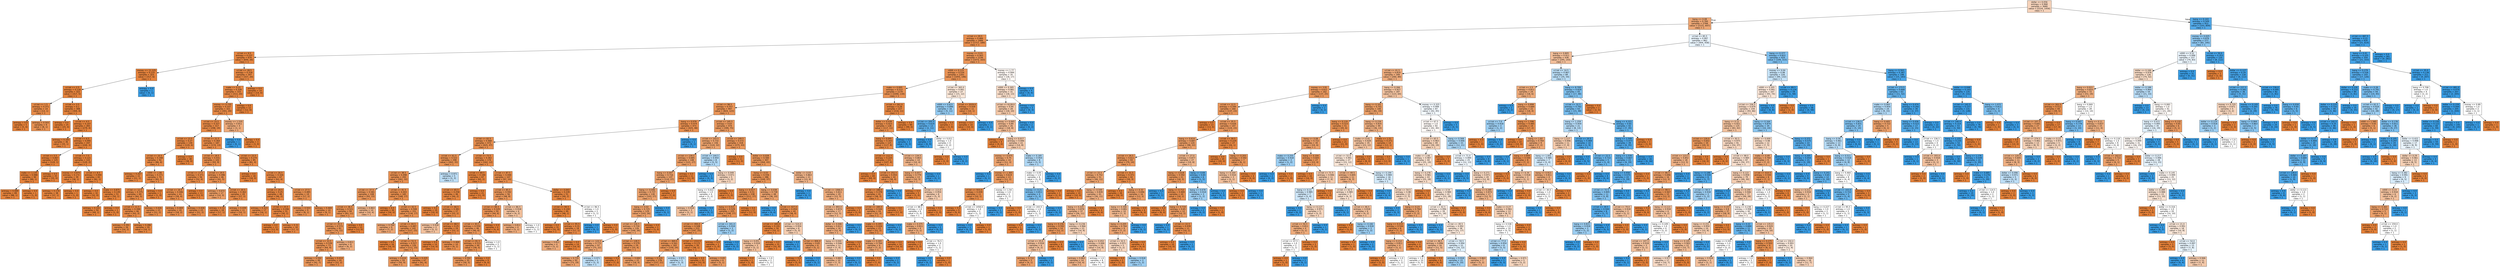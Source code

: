 digraph Tree {
node [shape=box, style="filled", color="black", fontname="helvetica"] ;
edge [fontname="helvetica"] ;
0 [label="dollar <= 0.056\nentropy = 0.968\nsamples = 3680\nvalue = [2224, 1456]\nclass = 1", fillcolor="#f6d3bb"] ;
1 [label="bang <= 0.08\nentropy = 0.784\nsamples = 2768\nvalue = [2121, 647]\nclass = 1", fillcolor="#eda775"] ;
0 -> 1 [labeldistance=2.5, labelangle=45, headlabel="True"] ;
2 [label="crl.tot <= 29.5\nentropy = 0.466\nsamples = 1906\nvalue = [1717, 189]\nclass = 1", fillcolor="#e88f4f"] ;
1 -> 2 ;
3 [label="crl.tot <= 9.5\nentropy = 0.237\nsamples = 670\nvalue = [644, 26]\nclass = 1", fillcolor="#e68641"] ;
2 -> 3 ;
4 [label="money <= 11.125\nentropy = 0.133\nsamples = 323\nvalue = [317, 6]\nclass = 1", fillcolor="#e5833d"] ;
3 -> 4 ;
5 [label="crl.tot <= 2.5\nentropy = 0.116\nsamples = 322\nvalue = [317, 5]\nclass = 1", fillcolor="#e5833c"] ;
4 -> 5 ;
6 [label="crl.tot <= 1.5\nentropy = 0.371\nsamples = 14\nvalue = [13, 1]\nclass = 1", fillcolor="#e78b48"] ;
5 -> 6 ;
7 [label="entropy = 0.0\nsamples = 5\nvalue = [5, 0]\nclass = 1", fillcolor="#e58139"] ;
6 -> 7 ;
8 [label="entropy = 0.503\nsamples = 9\nvalue = [8, 1]\nclass = 1", fillcolor="#e89152"] ;
6 -> 8 ;
9 [label="crl.tot <= 3.5\nentropy = 0.1\nsamples = 308\nvalue = [304, 4]\nclass = 1", fillcolor="#e5833c"] ;
5 -> 9 ;
10 [label="entropy = 0.0\nsamples = 25\nvalue = [25, 0]\nclass = 1", fillcolor="#e58139"] ;
9 -> 10 ;
11 [label="crl.tot <= 4.5\nentropy = 0.107\nsamples = 283\nvalue = [279, 4]\nclass = 1", fillcolor="#e5833c"] ;
9 -> 11 ;
12 [label="entropy = 0.183\nsamples = 36\nvalue = [35, 1]\nclass = 1", fillcolor="#e6853f"] ;
11 -> 12 ;
13 [label="crl.tot <= 6.5\nentropy = 0.095\nsamples = 247\nvalue = [244, 3]\nclass = 1", fillcolor="#e5833b"] ;
11 -> 13 ;
14 [label="crl.tot <= 5.5\nentropy = 0.067\nsamples = 125\nvalue = [124, 1]\nclass = 1", fillcolor="#e5823b"] ;
13 -> 14 ;
15 [label="make <= 1.135\nentropy = 0.088\nsamples = 90\nvalue = [89, 1]\nclass = 1", fillcolor="#e5823b"] ;
14 -> 15 ;
16 [label="entropy = 0.089\nsamples = 89\nvalue = [88, 1]\nclass = 1", fillcolor="#e5823b"] ;
15 -> 16 ;
17 [label="entropy = 0.0\nsamples = 1\nvalue = [1, 0]\nclass = 1", fillcolor="#e58139"] ;
15 -> 17 ;
18 [label="entropy = 0.0\nsamples = 35\nvalue = [35, 0]\nclass = 1", fillcolor="#e58139"] ;
14 -> 18 ;
19 [label="crl.tot <= 7.5\nentropy = 0.121\nsamples = 122\nvalue = [120, 2]\nclass = 1", fillcolor="#e5833c"] ;
13 -> 19 ;
20 [label="money <= 4.875\nentropy = 0.172\nsamples = 39\nvalue = [38, 1]\nclass = 1", fillcolor="#e6843e"] ;
19 -> 20 ;
21 [label="entropy = 0.176\nsamples = 38\nvalue = [37, 1]\nclass = 1", fillcolor="#e6843e"] ;
20 -> 21 ;
22 [label="entropy = 0.0\nsamples = 1\nvalue = [1, 0]\nclass = 1", fillcolor="#e58139"] ;
20 -> 22 ;
23 [label="crl.tot <= 8.5\nentropy = 0.094\nsamples = 83\nvalue = [82, 1]\nclass = 1", fillcolor="#e5833b"] ;
19 -> 23 ;
24 [label="entropy = 0.0\nsamples = 32\nvalue = [32, 0]\nclass = 1", fillcolor="#e58139"] ;
23 -> 24 ;
25 [label="make <= 0.875\nentropy = 0.139\nsamples = 51\nvalue = [50, 1]\nclass = 1", fillcolor="#e6843d"] ;
23 -> 25 ;
26 [label="entropy = 0.141\nsamples = 50\nvalue = [49, 1]\nclass = 1", fillcolor="#e6843d"] ;
25 -> 26 ;
27 [label="entropy = 0.0\nsamples = 1\nvalue = [1, 0]\nclass = 1", fillcolor="#e58139"] ;
25 -> 27 ;
28 [label="entropy = 0.0\nsamples = 1\nvalue = [0, 1]\nclass = 1", fillcolor="#399de5"] ;
4 -> 28 ;
29 [label="crl.tot <= 28.5\nentropy = 0.318\nsamples = 347\nvalue = [327, 20]\nclass = 1", fillcolor="#e78945"] ;
3 -> 29 ;
30 [label="make <= 0.21\nentropy = 0.328\nsamples = 333\nvalue = [313, 20]\nclass = 1", fillcolor="#e78946"] ;
29 -> 30 ;
31 [label="money <= 0.735\nentropy = 0.337\nsamples = 321\nvalue = [301, 20]\nclass = 1", fillcolor="#e78946"] ;
30 -> 31 ;
32 [label="crl.tot <= 15.5\nentropy = 0.327\nsamples = 317\nvalue = [298, 19]\nclass = 1", fillcolor="#e78946"] ;
31 -> 32 ;
33 [label="crl.tot <= 13.5\nentropy = 0.27\nsamples = 130\nvalue = [124, 6]\nclass = 1", fillcolor="#e68743"] ;
32 -> 33 ;
34 [label="crl.tot <= 10.5\nentropy = 0.348\nsamples = 92\nvalue = [86, 6]\nclass = 1", fillcolor="#e78a47"] ;
33 -> 34 ;
35 [label="entropy = 0.267\nsamples = 22\nvalue = [21, 1]\nclass = 1", fillcolor="#e68742"] ;
34 -> 35 ;
36 [label="n000 <= 1.06\nentropy = 0.371\nsamples = 70\nvalue = [65, 5]\nclass = 1", fillcolor="#e78b48"] ;
34 -> 36 ;
37 [label="crl.tot <= 12.5\nentropy = 0.375\nsamples = 69\nvalue = [64, 5]\nclass = 1", fillcolor="#e78b48"] ;
36 -> 37 ;
38 [label="crl.tot <= 11.5\nentropy = 0.348\nsamples = 46\nvalue = [43, 3]\nclass = 1", fillcolor="#e78a47"] ;
37 -> 38 ;
39 [label="entropy = 0.391\nsamples = 26\nvalue = [24, 2]\nclass = 1", fillcolor="#e78c49"] ;
38 -> 39 ;
40 [label="entropy = 0.286\nsamples = 20\nvalue = [19, 1]\nclass = 1", fillcolor="#e68843"] ;
38 -> 40 ;
41 [label="entropy = 0.426\nsamples = 23\nvalue = [21, 2]\nclass = 1", fillcolor="#e78d4c"] ;
37 -> 41 ;
42 [label="entropy = 0.0\nsamples = 1\nvalue = [1, 0]\nclass = 1", fillcolor="#e58139"] ;
36 -> 42 ;
43 [label="entropy = 0.0\nsamples = 38\nvalue = [38, 0]\nclass = 1", fillcolor="#e58139"] ;
33 -> 43 ;
44 [label="crl.tot <= 21.5\nentropy = 0.364\nsamples = 187\nvalue = [174, 13]\nclass = 1", fillcolor="#e78a48"] ;
32 -> 44 ;
45 [label="crl.tot <= 18.5\nentropy = 0.431\nsamples = 102\nvalue = [93, 9]\nclass = 1", fillcolor="#e88d4c"] ;
44 -> 45 ;
46 [label="crl.tot <= 17.5\nentropy = 0.371\nsamples = 56\nvalue = [52, 4]\nclass = 1", fillcolor="#e78b48"] ;
45 -> 46 ;
47 [label="crl.tot <= 16.5\nentropy = 0.446\nsamples = 43\nvalue = [39, 4]\nclass = 1", fillcolor="#e88e4d"] ;
46 -> 47 ;
48 [label="entropy = 0.469\nsamples = 20\nvalue = [18, 2]\nclass = 1", fillcolor="#e88f4f"] ;
47 -> 48 ;
49 [label="entropy = 0.426\nsamples = 23\nvalue = [21, 2]\nclass = 1", fillcolor="#e78d4c"] ;
47 -> 49 ;
50 [label="entropy = 0.0\nsamples = 13\nvalue = [13, 0]\nclass = 1", fillcolor="#e58139"] ;
46 -> 50 ;
51 [label="crl.tot <= 19.5\nentropy = 0.496\nsamples = 46\nvalue = [41, 5]\nclass = 1", fillcolor="#e89051"] ;
45 -> 51 ;
52 [label="entropy = 0.672\nsamples = 17\nvalue = [14, 3]\nclass = 1", fillcolor="#eb9c63"] ;
51 -> 52 ;
53 [label="crl.tot <= 20.5\nentropy = 0.362\nsamples = 29\nvalue = [27, 2]\nclass = 1", fillcolor="#e78a48"] ;
51 -> 53 ;
54 [label="entropy = 0.31\nsamples = 18\nvalue = [17, 1]\nclass = 1", fillcolor="#e78845"] ;
53 -> 54 ;
55 [label="entropy = 0.439\nsamples = 11\nvalue = [10, 1]\nclass = 1", fillcolor="#e88e4d"] ;
53 -> 55 ;
56 [label="crl.tot <= 23.5\nentropy = 0.274\nsamples = 85\nvalue = [81, 4]\nclass = 1", fillcolor="#e68743"] ;
44 -> 56 ;
57 [label="entropy = 0.0\nsamples = 18\nvalue = [18, 0]\nclass = 1", fillcolor="#e58139"] ;
56 -> 57 ;
58 [label="crl.tot <= 26.5\nentropy = 0.326\nsamples = 67\nvalue = [63, 4]\nclass = 1", fillcolor="#e78946"] ;
56 -> 58 ;
59 [label="crl.tot <= 24.5\nentropy = 0.25\nsamples = 48\nvalue = [46, 2]\nclass = 1", fillcolor="#e68642"] ;
58 -> 59 ;
60 [label="entropy = 0.323\nsamples = 17\nvalue = [16, 1]\nclass = 1", fillcolor="#e78945"] ;
59 -> 60 ;
61 [label="crl.tot <= 25.5\nentropy = 0.206\nsamples = 31\nvalue = [30, 1]\nclass = 1", fillcolor="#e68540"] ;
59 -> 61 ;
62 [label="entropy = 0.0\nsamples = 13\nvalue = [13, 0]\nclass = 1", fillcolor="#e58139"] ;
61 -> 62 ;
63 [label="entropy = 0.31\nsamples = 18\nvalue = [17, 1]\nclass = 1", fillcolor="#e78845"] ;
61 -> 63 ;
64 [label="crl.tot <= 27.5\nentropy = 0.485\nsamples = 19\nvalue = [17, 2]\nclass = 1", fillcolor="#e89050"] ;
58 -> 64 ;
65 [label="entropy = 0.503\nsamples = 9\nvalue = [8, 1]\nclass = 1", fillcolor="#e89152"] ;
64 -> 65 ;
66 [label="entropy = 0.469\nsamples = 10\nvalue = [9, 1]\nclass = 1", fillcolor="#e88f4f"] ;
64 -> 66 ;
67 [label="money <= 1.535\nentropy = 0.811\nsamples = 4\nvalue = [3, 1]\nclass = 1", fillcolor="#eeab7b"] ;
31 -> 67 ;
68 [label="entropy = 0.0\nsamples = 1\nvalue = [0, 1]\nclass = 1", fillcolor="#399de5"] ;
67 -> 68 ;
69 [label="entropy = 0.0\nsamples = 3\nvalue = [3, 0]\nclass = 1", fillcolor="#e58139"] ;
67 -> 69 ;
70 [label="entropy = 0.0\nsamples = 12\nvalue = [12, 0]\nclass = 1", fillcolor="#e58139"] ;
30 -> 70 ;
71 [label="entropy = 0.0\nsamples = 14\nvalue = [14, 0]\nclass = 1", fillcolor="#e58139"] ;
29 -> 71 ;
72 [label="money <= 0.01\nentropy = 0.563\nsamples = 1236\nvalue = [1073, 163]\nclass = 1", fillcolor="#e99457"] ;
2 -> 72 ;
73 [label="n000 <= 0.115\nentropy = 0.534\nsamples = 1201\nvalue = [1055, 146]\nclass = 1", fillcolor="#e99254"] ;
72 -> 73 ;
74 [label="make <= 0.005\nentropy = 0.512\nsamples = 1174\nvalue = [1040, 134]\nclass = 1", fillcolor="#e89153"] ;
73 -> 74 ;
75 [label="crl.tot <= 98.5\nentropy = 0.557\nsamples = 947\nvalue = [824, 123]\nclass = 1", fillcolor="#e99457"] ;
74 -> 75 ;
76 [label="bang <= 0.076\nentropy = 0.474\nsamples = 473\nvalue = [425, 48]\nclass = 1", fillcolor="#e88f4f"] ;
75 -> 76 ;
77 [label="crl.tot <= 62.5\nentropy = 0.468\nsamples = 472\nvalue = [425, 47]\nclass = 1", fillcolor="#e88f4f"] ;
76 -> 77 ;
78 [label="crl.tot <= 61.5\nentropy = 0.522\nsamples = 298\nvalue = [263, 35]\nclass = 1", fillcolor="#e89253"] ;
77 -> 78 ;
79 [label="crl.tot <= 38.5\nentropy = 0.498\nsamples = 293\nvalue = [261, 32]\nclass = 1", fillcolor="#e89051"] ;
78 -> 79 ;
80 [label="crl.tot <= 37.5\nentropy = 0.581\nsamples = 108\nvalue = [93, 15]\nclass = 1", fillcolor="#e99559"] ;
79 -> 80 ;
81 [label="crl.tot <= 36.5\nentropy = 0.521\nsamples = 94\nvalue = [83, 11]\nclass = 1", fillcolor="#e89253"] ;
80 -> 81 ;
82 [label="crl.tot <= 35.5\nentropy = 0.573\nsamples = 81\nvalue = [70, 11]\nclass = 1", fillcolor="#e99558"] ;
81 -> 82 ;
83 [label="crl.tot <= 33.5\nentropy = 0.539\nsamples = 73\nvalue = [64, 9]\nclass = 1", fillcolor="#e99355"] ;
82 -> 83 ;
84 [label="entropy = 0.592\nsamples = 49\nvalue = [42, 7]\nclass = 1", fillcolor="#e9965a"] ;
83 -> 84 ;
85 [label="entropy = 0.414\nsamples = 24\nvalue = [22, 2]\nclass = 1", fillcolor="#e78c4b"] ;
83 -> 85 ;
86 [label="entropy = 0.811\nsamples = 8\nvalue = [6, 2]\nclass = 1", fillcolor="#eeab7b"] ;
82 -> 86 ;
87 [label="entropy = 0.0\nsamples = 13\nvalue = [13, 0]\nclass = 1", fillcolor="#e58139"] ;
81 -> 87 ;
88 [label="entropy = 0.863\nsamples = 14\nvalue = [10, 4]\nclass = 1", fillcolor="#efb388"] ;
80 -> 88 ;
89 [label="crl.tot <= 41.5\nentropy = 0.443\nsamples = 185\nvalue = [168, 17]\nclass = 1", fillcolor="#e88e4d"] ;
79 -> 89 ;
90 [label="entropy = 0.0\nsamples = 34\nvalue = [34, 0]\nclass = 1", fillcolor="#e58139"] ;
89 -> 90 ;
91 [label="crl.tot <= 42.5\nentropy = 0.508\nsamples = 151\nvalue = [134, 17]\nclass = 1", fillcolor="#e89152"] ;
89 -> 91 ;
92 [label="entropy = 0.764\nsamples = 9\nvalue = [7, 2]\nclass = 1", fillcolor="#eca572"] ;
91 -> 92 ;
93 [label="crl.tot <= 44.5\nentropy = 0.487\nsamples = 142\nvalue = [127, 15]\nclass = 1", fillcolor="#e89050"] ;
91 -> 93 ;
94 [label="entropy = 0.0\nsamples = 16\nvalue = [16, 0]\nclass = 1", fillcolor="#e58139"] ;
93 -> 94 ;
95 [label="crl.tot <= 51.5\nentropy = 0.527\nsamples = 126\nvalue = [111, 15]\nclass = 1", fillcolor="#e99254"] ;
93 -> 95 ;
96 [label="entropy = 0.616\nsamples = 59\nvalue = [50, 9]\nclass = 1", fillcolor="#ea985d"] ;
95 -> 96 ;
97 [label="entropy = 0.435\nsamples = 67\nvalue = [61, 6]\nclass = 1", fillcolor="#e88d4c"] ;
95 -> 97 ;
98 [label="entropy = 0.971\nsamples = 5\nvalue = [2, 3]\nclass = 1", fillcolor="#bddef6"] ;
78 -> 98 ;
99 [label="crl.tot <= 73.5\nentropy = 0.362\nsamples = 174\nvalue = [162, 12]\nclass = 1", fillcolor="#e78a48"] ;
77 -> 99 ;
100 [label="crl.tot <= 69.5\nentropy = 0.194\nsamples = 67\nvalue = [65, 2]\nclass = 1", fillcolor="#e6853f"] ;
99 -> 100 ;
101 [label="crl.tot <= 65.5\nentropy = 0.258\nsamples = 46\nvalue = [44, 2]\nclass = 1", fillcolor="#e68742"] ;
100 -> 101 ;
102 [label="entropy = 0.0\nsamples = 19\nvalue = [19, 0]\nclass = 1", fillcolor="#e58139"] ;
101 -> 102 ;
103 [label="crl.tot <= 66.5\nentropy = 0.381\nsamples = 27\nvalue = [25, 2]\nclass = 1", fillcolor="#e78b49"] ;
101 -> 103 ;
104 [label="entropy = 0.918\nsamples = 3\nvalue = [2, 1]\nclass = 1", fillcolor="#f2c09c"] ;
103 -> 104 ;
105 [label="crl.tot <= 68.5\nentropy = 0.25\nsamples = 24\nvalue = [23, 1]\nclass = 1", fillcolor="#e68642"] ;
103 -> 105 ;
106 [label="entropy = 0.0\nsamples = 14\nvalue = [14, 0]\nclass = 1", fillcolor="#e58139"] ;
105 -> 106 ;
107 [label="entropy = 0.469\nsamples = 10\nvalue = [9, 1]\nclass = 1", fillcolor="#e88f4f"] ;
105 -> 107 ;
108 [label="entropy = 0.0\nsamples = 21\nvalue = [21, 0]\nclass = 1", fillcolor="#e58139"] ;
100 -> 108 ;
109 [label="crl.tot <= 87.5\nentropy = 0.448\nsamples = 107\nvalue = [97, 10]\nclass = 1", fillcolor="#e88e4d"] ;
99 -> 109 ;
110 [label="crl.tot <= 85.5\nentropy = 0.592\nsamples = 56\nvalue = [48, 8]\nclass = 1", fillcolor="#e9965a"] ;
109 -> 110 ;
111 [label="crl.tot <= 84.5\nentropy = 0.529\nsamples = 50\nvalue = [44, 6]\nclass = 1", fillcolor="#e99254"] ;
110 -> 111 ;
112 [label="crl.tot <= 83.5\nentropy = 0.559\nsamples = 46\nvalue = [40, 6]\nclass = 1", fillcolor="#e99457"] ;
111 -> 112 ;
113 [label="crl.tot <= 81.5\nentropy = 0.511\nsamples = 44\nvalue = [39, 5]\nclass = 1", fillcolor="#e89152"] ;
112 -> 113 ;
114 [label="entropy = 0.592\nsamples = 35\nvalue = [30, 5]\nclass = 1", fillcolor="#e9965a"] ;
113 -> 114 ;
115 [label="entropy = 0.0\nsamples = 9\nvalue = [9, 0]\nclass = 1", fillcolor="#e58139"] ;
113 -> 115 ;
116 [label="entropy = 1.0\nsamples = 2\nvalue = [1, 1]\nclass = 1", fillcolor="#ffffff"] ;
112 -> 116 ;
117 [label="entropy = 0.0\nsamples = 4\nvalue = [4, 0]\nclass = 1", fillcolor="#e58139"] ;
111 -> 117 ;
118 [label="crl.tot <= 86.5\nentropy = 0.918\nsamples = 6\nvalue = [4, 2]\nclass = 1", fillcolor="#f2c09c"] ;
110 -> 118 ;
119 [label="entropy = 0.811\nsamples = 4\nvalue = [3, 1]\nclass = 1", fillcolor="#eeab7b"] ;
118 -> 119 ;
120 [label="entropy = 1.0\nsamples = 2\nvalue = [1, 1]\nclass = 1", fillcolor="#ffffff"] ;
118 -> 120 ;
121 [label="dollar <= 0.043\nentropy = 0.239\nsamples = 51\nvalue = [49, 2]\nclass = 1", fillcolor="#e68641"] ;
109 -> 121 ;
122 [label="crl.tot <= 94.5\nentropy = 0.144\nsamples = 49\nvalue = [48, 1]\nclass = 1", fillcolor="#e6843d"] ;
121 -> 122 ;
123 [label="entropy = 0.0\nsamples = 31\nvalue = [31, 0]\nclass = 1", fillcolor="#e58139"] ;
122 -> 123 ;
124 [label="crl.tot <= 95.5\nentropy = 0.31\nsamples = 18\nvalue = [17, 1]\nclass = 1", fillcolor="#e78845"] ;
122 -> 124 ;
125 [label="entropy = 0.811\nsamples = 4\nvalue = [3, 1]\nclass = 1", fillcolor="#eeab7b"] ;
124 -> 125 ;
126 [label="entropy = 0.0\nsamples = 14\nvalue = [14, 0]\nclass = 1", fillcolor="#e58139"] ;
124 -> 126 ;
127 [label="crl.tot <= 96.5\nentropy = 1.0\nsamples = 2\nvalue = [1, 1]\nclass = 1", fillcolor="#ffffff"] ;
121 -> 127 ;
128 [label="entropy = 0.0\nsamples = 1\nvalue = [0, 1]\nclass = 1", fillcolor="#399de5"] ;
127 -> 128 ;
129 [label="entropy = 0.0\nsamples = 1\nvalue = [1, 0]\nclass = 1", fillcolor="#e58139"] ;
127 -> 129 ;
130 [label="entropy = 0.0\nsamples = 1\nvalue = [0, 1]\nclass = 1", fillcolor="#399de5"] ;
76 -> 130 ;
131 [label="crl.tot <= 145.5\nentropy = 0.63\nsamples = 474\nvalue = [399, 75]\nclass = 1", fillcolor="#ea995e"] ;
75 -> 131 ;
132 [label="crl.tot <= 143.5\nentropy = 0.732\nsamples = 156\nvalue = [124, 32]\nclass = 1", fillcolor="#eca26c"] ;
131 -> 132 ;
133 [label="crl.tot <= 139.5\nentropy = 0.685\nsamples = 148\nvalue = [121, 27]\nclass = 1", fillcolor="#eb9d65"] ;
132 -> 133 ;
134 [label="bang <= 0.047\nentropy = 0.716\nsamples = 137\nvalue = [110, 27]\nclass = 1", fillcolor="#eba06a"] ;
133 -> 134 ;
135 [label="bang <= 0.046\nentropy = 0.737\nsamples = 130\nvalue = [103, 27]\nclass = 1", fillcolor="#eca26d"] ;
134 -> 135 ;
136 [label="bang <= 0.02\nentropy = 0.725\nsamples = 129\nvalue = [103, 26]\nclass = 1", fillcolor="#eca16b"] ;
135 -> 136 ;
137 [label="crl.tot <= 126.5\nentropy = 0.734\nsamples = 126\nvalue = [100, 26]\nclass = 1", fillcolor="#eca26c"] ;
136 -> 137 ;
138 [label="crl.tot <= 124.5\nentropy = 0.772\nsamples = 97\nvalue = [75, 22]\nclass = 1", fillcolor="#eda673"] ;
137 -> 138 ;
139 [label="entropy = 0.735\nsamples = 92\nvalue = [73, 19]\nclass = 1", fillcolor="#eca26d"] ;
138 -> 139 ;
140 [label="entropy = 0.971\nsamples = 5\nvalue = [2, 3]\nclass = 1", fillcolor="#bddef6"] ;
138 -> 140 ;
141 [label="crl.tot <= 128.5\nentropy = 0.579\nsamples = 29\nvalue = [25, 4]\nclass = 1", fillcolor="#e99559"] ;
137 -> 141 ;
142 [label="entropy = 0.0\nsamples = 7\nvalue = [7, 0]\nclass = 1", fillcolor="#e58139"] ;
141 -> 142 ;
143 [label="entropy = 0.684\nsamples = 22\nvalue = [18, 4]\nclass = 1", fillcolor="#eb9d65"] ;
141 -> 143 ;
144 [label="entropy = 0.0\nsamples = 3\nvalue = [3, 0]\nclass = 1", fillcolor="#e58139"] ;
136 -> 144 ;
145 [label="entropy = 0.0\nsamples = 1\nvalue = [0, 1]\nclass = 1", fillcolor="#399de5"] ;
135 -> 145 ;
146 [label="entropy = 0.0\nsamples = 7\nvalue = [7, 0]\nclass = 1", fillcolor="#e58139"] ;
134 -> 146 ;
147 [label="entropy = 0.0\nsamples = 11\nvalue = [11, 0]\nclass = 1", fillcolor="#e58139"] ;
133 -> 147 ;
148 [label="crl.tot <= 144.5\nentropy = 0.954\nsamples = 8\nvalue = [3, 5]\nclass = 1", fillcolor="#b0d8f5"] ;
132 -> 148 ;
149 [label="entropy = 0.0\nsamples = 3\nvalue = [0, 3]\nclass = 1", fillcolor="#399de5"] ;
148 -> 149 ;
150 [label="bang <= 0.049\nentropy = 0.971\nsamples = 5\nvalue = [3, 2]\nclass = 1", fillcolor="#f6d5bd"] ;
148 -> 150 ;
151 [label="bang <= 0.022\nentropy = 1.0\nsamples = 4\nvalue = [2, 2]\nclass = 1", fillcolor="#ffffff"] ;
150 -> 151 ;
152 [label="entropy = 0.918\nsamples = 3\nvalue = [2, 1]\nclass = 1", fillcolor="#f2c09c"] ;
151 -> 152 ;
153 [label="entropy = 0.0\nsamples = 1\nvalue = [0, 1]\nclass = 1", fillcolor="#399de5"] ;
151 -> 153 ;
154 [label="entropy = 0.0\nsamples = 1\nvalue = [1, 0]\nclass = 1", fillcolor="#e58139"] ;
150 -> 154 ;
155 [label="crl.tot <= 149.5\nentropy = 0.572\nsamples = 318\nvalue = [275, 43]\nclass = 1", fillcolor="#e99558"] ;
131 -> 155 ;
156 [label="entropy = 0.0\nsamples = 11\nvalue = [11, 0]\nclass = 1", fillcolor="#e58139"] ;
155 -> 156 ;
157 [label="dollar <= 0.028\nentropy = 0.584\nsamples = 307\nvalue = [264, 43]\nclass = 1", fillcolor="#e99659"] ;
155 -> 157 ;
158 [label="bang <= 0.03\nentropy = 0.556\nsamples = 286\nvalue = [249, 37]\nclass = 1", fillcolor="#e99456"] ;
157 -> 158 ;
159 [label="bang <= 0.017\nentropy = 0.51\nsamples = 238\nvalue = [211, 27]\nclass = 1", fillcolor="#e89152"] ;
158 -> 159 ;
160 [label="bang <= 0.015\nentropy = 0.529\nsamples = 225\nvalue = [198, 27]\nclass = 1", fillcolor="#e99254"] ;
159 -> 160 ;
161 [label="crl.tot <= 494.0\nentropy = 0.508\nsamples = 222\nvalue = [197, 25]\nclass = 1", fillcolor="#e89152"] ;
160 -> 161 ;
162 [label="crl.tot <= 469.0\nentropy = 0.561\nsamples = 183\nvalue = [159, 24]\nclass = 1", fillcolor="#e99457"] ;
161 -> 162 ;
163 [label="entropy = 0.524\nsamples = 178\nvalue = [157, 21]\nclass = 1", fillcolor="#e89253"] ;
162 -> 163 ;
164 [label="entropy = 0.971\nsamples = 5\nvalue = [2, 3]\nclass = 1", fillcolor="#bddef6"] ;
162 -> 164 ;
165 [label="crl.tot <= 1314.5\nentropy = 0.172\nsamples = 39\nvalue = [38, 1]\nclass = 1", fillcolor="#e6843e"] ;
161 -> 165 ;
166 [label="entropy = 0.0\nsamples = 33\nvalue = [33, 0]\nclass = 1", fillcolor="#e58139"] ;
165 -> 166 ;
167 [label="entropy = 0.65\nsamples = 6\nvalue = [5, 1]\nclass = 1", fillcolor="#ea9a61"] ;
165 -> 167 ;
168 [label="crl.tot <= 341.0\nentropy = 0.918\nsamples = 3\nvalue = [1, 2]\nclass = 1", fillcolor="#9ccef2"] ;
160 -> 168 ;
169 [label="entropy = 0.0\nsamples = 1\nvalue = [1, 0]\nclass = 1", fillcolor="#e58139"] ;
168 -> 169 ;
170 [label="entropy = 0.0\nsamples = 2\nvalue = [0, 2]\nclass = 1", fillcolor="#399de5"] ;
168 -> 170 ;
171 [label="entropy = 0.0\nsamples = 13\nvalue = [13, 0]\nclass = 1", fillcolor="#e58139"] ;
159 -> 171 ;
172 [label="bang <= 0.038\nentropy = 0.738\nsamples = 48\nvalue = [38, 10]\nclass = 1", fillcolor="#eca26d"] ;
158 -> 172 ;
173 [label="entropy = 0.0\nsamples = 6\nvalue = [0, 6]\nclass = 1", fillcolor="#399de5"] ;
172 -> 173 ;
174 [label="crl.tot <= 427.0\nentropy = 0.454\nsamples = 42\nvalue = [38, 4]\nclass = 1", fillcolor="#e88e4e"] ;
172 -> 174 ;
175 [label="crl.tot <= 169.0\nentropy = 0.191\nsamples = 34\nvalue = [33, 1]\nclass = 1", fillcolor="#e6853f"] ;
174 -> 175 ;
176 [label="bang <= 0.051\nentropy = 0.918\nsamples = 3\nvalue = [2, 1]\nclass = 1", fillcolor="#f2c09c"] ;
175 -> 176 ;
177 [label="entropy = 0.0\nsamples = 1\nvalue = [1, 0]\nclass = 1", fillcolor="#e58139"] ;
176 -> 177 ;
178 [label="entropy = 1.0\nsamples = 2\nvalue = [1, 1]\nclass = 1", fillcolor="#ffffff"] ;
176 -> 178 ;
179 [label="entropy = 0.0\nsamples = 31\nvalue = [31, 0]\nclass = 1", fillcolor="#e58139"] ;
175 -> 179 ;
180 [label="crl.tot <= 524.0\nentropy = 0.954\nsamples = 8\nvalue = [5, 3]\nclass = 1", fillcolor="#f5cdb0"] ;
174 -> 180 ;
181 [label="entropy = 0.0\nsamples = 2\nvalue = [0, 2]\nclass = 1", fillcolor="#399de5"] ;
180 -> 181 ;
182 [label="crl.tot <= 806.0\nentropy = 0.65\nsamples = 6\nvalue = [5, 1]\nclass = 1", fillcolor="#ea9a61"] ;
180 -> 182 ;
183 [label="entropy = 0.0\nsamples = 5\nvalue = [5, 0]\nclass = 1", fillcolor="#e58139"] ;
182 -> 183 ;
184 [label="entropy = 0.0\nsamples = 1\nvalue = [0, 1]\nclass = 1", fillcolor="#399de5"] ;
182 -> 184 ;
185 [label="dollar <= 0.03\nentropy = 0.863\nsamples = 21\nvalue = [15, 6]\nclass = 1", fillcolor="#efb388"] ;
157 -> 185 ;
186 [label="entropy = 0.0\nsamples = 1\nvalue = [0, 1]\nclass = 1", fillcolor="#399de5"] ;
185 -> 186 ;
187 [label="crl.tot <= 1066.5\nentropy = 0.811\nsamples = 20\nvalue = [15, 5]\nclass = 1", fillcolor="#eeab7b"] ;
185 -> 187 ;
188 [label="crl.tot <= 893.0\nentropy = 0.874\nsamples = 17\nvalue = [12, 5]\nclass = 1", fillcolor="#f0b58b"] ;
187 -> 188 ;
189 [label="dollar <= 0.046\nentropy = 0.811\nsamples = 16\nvalue = [12, 4]\nclass = 1", fillcolor="#eeab7b"] ;
188 -> 189 ;
190 [label="bang <= 0.044\nentropy = 0.946\nsamples = 11\nvalue = [7, 4]\nclass = 1", fillcolor="#f4c9aa"] ;
189 -> 190 ;
191 [label="entropy = 0.881\nsamples = 10\nvalue = [7, 3]\nclass = 1", fillcolor="#f0b78e"] ;
190 -> 191 ;
192 [label="entropy = 0.0\nsamples = 1\nvalue = [0, 1]\nclass = 1", fillcolor="#399de5"] ;
190 -> 192 ;
193 [label="entropy = 0.0\nsamples = 5\nvalue = [5, 0]\nclass = 1", fillcolor="#e58139"] ;
189 -> 193 ;
194 [label="entropy = 0.0\nsamples = 1\nvalue = [0, 1]\nclass = 1", fillcolor="#399de5"] ;
188 -> 194 ;
195 [label="entropy = 0.0\nsamples = 3\nvalue = [3, 0]\nclass = 1", fillcolor="#e58139"] ;
187 -> 195 ;
196 [label="crl.tot <= 261.0\nentropy = 0.28\nsamples = 227\nvalue = [216, 11]\nclass = 1", fillcolor="#e68743"] ;
74 -> 196 ;
197 [label="dollar <= 0.039\nentropy = 0.423\nsamples = 128\nvalue = [117, 11]\nclass = 1", fillcolor="#e78d4c"] ;
196 -> 197 ;
198 [label="bang <= 0.045\nentropy = 0.343\nsamples = 125\nvalue = [117, 8]\nclass = 1", fillcolor="#e78a47"] ;
197 -> 198 ;
199 [label="crl.tot <= 112.5\nentropy = 0.224\nsamples = 111\nvalue = [107, 4]\nclass = 1", fillcolor="#e68640"] ;
198 -> 199 ;
200 [label="entropy = 0.0\nsamples = 69\nvalue = [69, 0]\nclass = 1", fillcolor="#e58139"] ;
199 -> 200 ;
201 [label="crl.tot <= 252.5\nentropy = 0.454\nsamples = 42\nvalue = [38, 4]\nclass = 1", fillcolor="#e88e4e"] ;
199 -> 201 ;
202 [label="crl.tot <= 188.0\nentropy = 0.378\nsamples = 41\nvalue = [38, 3]\nclass = 1", fillcolor="#e78b49"] ;
201 -> 202 ;
203 [label="crl.tot <= 184.0\nentropy = 0.544\nsamples = 24\nvalue = [21, 3]\nclass = 1", fillcolor="#e99355"] ;
202 -> 203 ;
204 [label="make <= 0.295\nentropy = 0.426\nsamples = 23\nvalue = [21, 2]\nclass = 1", fillcolor="#e78d4c"] ;
203 -> 204 ;
205 [label="make <= 0.265\nentropy = 0.764\nsamples = 9\nvalue = [7, 2]\nclass = 1", fillcolor="#eca572"] ;
204 -> 205 ;
206 [label="entropy = 0.0\nsamples = 7\nvalue = [7, 0]\nclass = 1", fillcolor="#e58139"] ;
205 -> 206 ;
207 [label="entropy = 0.0\nsamples = 2\nvalue = [0, 2]\nclass = 1", fillcolor="#399de5"] ;
205 -> 207 ;
208 [label="entropy = 0.0\nsamples = 14\nvalue = [14, 0]\nclass = 1", fillcolor="#e58139"] ;
204 -> 208 ;
209 [label="entropy = 0.0\nsamples = 1\nvalue = [0, 1]\nclass = 1", fillcolor="#399de5"] ;
203 -> 209 ;
210 [label="entropy = 0.0\nsamples = 17\nvalue = [17, 0]\nclass = 1", fillcolor="#e58139"] ;
202 -> 210 ;
211 [label="entropy = 0.0\nsamples = 1\nvalue = [0, 1]\nclass = 1", fillcolor="#399de5"] ;
201 -> 211 ;
212 [label="crl.tot <= 134.5\nentropy = 0.863\nsamples = 14\nvalue = [10, 4]\nclass = 1", fillcolor="#efb388"] ;
198 -> 212 ;
213 [label="bang <= 0.057\nentropy = 0.779\nsamples = 13\nvalue = [10, 3]\nclass = 1", fillcolor="#eda774"] ;
212 -> 213 ;
214 [label="entropy = 0.0\nsamples = 5\nvalue = [5, 0]\nclass = 1", fillcolor="#e58139"] ;
213 -> 214 ;
215 [label="crl.tot <= 113.0\nentropy = 0.954\nsamples = 8\nvalue = [5, 3]\nclass = 1", fillcolor="#f5cdb0"] ;
213 -> 215 ;
216 [label="crl.tot <= 88.5\nentropy = 1.0\nsamples = 6\nvalue = [3, 3]\nclass = 1", fillcolor="#ffffff"] ;
215 -> 216 ;
217 [label="make <= 0.375\nentropy = 0.811\nsamples = 4\nvalue = [3, 1]\nclass = 1", fillcolor="#eeab7b"] ;
216 -> 217 ;
218 [label="entropy = 0.0\nsamples = 2\nvalue = [2, 0]\nclass = 1", fillcolor="#e58139"] ;
217 -> 218 ;
219 [label="crl.tot <= 76.5\nentropy = 1.0\nsamples = 2\nvalue = [1, 1]\nclass = 1", fillcolor="#ffffff"] ;
217 -> 219 ;
220 [label="entropy = 0.0\nsamples = 1\nvalue = [0, 1]\nclass = 1", fillcolor="#399de5"] ;
219 -> 220 ;
221 [label="entropy = 0.0\nsamples = 1\nvalue = [1, 0]\nclass = 1", fillcolor="#e58139"] ;
219 -> 221 ;
222 [label="entropy = 0.0\nsamples = 2\nvalue = [0, 2]\nclass = 1", fillcolor="#399de5"] ;
216 -> 222 ;
223 [label="entropy = 0.0\nsamples = 2\nvalue = [2, 0]\nclass = 1", fillcolor="#e58139"] ;
215 -> 223 ;
224 [label="entropy = 0.0\nsamples = 1\nvalue = [0, 1]\nclass = 1", fillcolor="#399de5"] ;
212 -> 224 ;
225 [label="entropy = 0.0\nsamples = 3\nvalue = [0, 3]\nclass = 1", fillcolor="#399de5"] ;
197 -> 225 ;
226 [label="entropy = 0.0\nsamples = 99\nvalue = [99, 0]\nclass = 1", fillcolor="#e58139"] ;
196 -> 226 ;
227 [label="crl.tot <= 365.0\nentropy = 0.991\nsamples = 27\nvalue = [15, 12]\nclass = 1", fillcolor="#fae6d7"] ;
73 -> 227 ;
228 [label="n000 <= 0.615\nentropy = 0.896\nsamples = 16\nvalue = [5, 11]\nclass = 1", fillcolor="#93caf1"] ;
227 -> 228 ;
229 [label="crl.tot <= 205.5\nentropy = 0.619\nsamples = 13\nvalue = [2, 11]\nclass = 1", fillcolor="#5dafea"] ;
228 -> 229 ;
230 [label="entropy = 0.0\nsamples = 9\nvalue = [0, 9]\nclass = 1", fillcolor="#399de5"] ;
229 -> 230 ;
231 [label="dollar <= 0.011\nentropy = 1.0\nsamples = 4\nvalue = [2, 2]\nclass = 1", fillcolor="#ffffff"] ;
229 -> 231 ;
232 [label="entropy = 0.0\nsamples = 2\nvalue = [2, 0]\nclass = 1", fillcolor="#e58139"] ;
231 -> 232 ;
233 [label="entropy = 0.0\nsamples = 2\nvalue = [0, 2]\nclass = 1", fillcolor="#399de5"] ;
231 -> 233 ;
234 [label="entropy = 0.0\nsamples = 3\nvalue = [3, 0]\nclass = 1", fillcolor="#e58139"] ;
228 -> 234 ;
235 [label="crl.tot <= 2029.0\nentropy = 0.439\nsamples = 11\nvalue = [10, 1]\nclass = 1", fillcolor="#e88e4d"] ;
227 -> 235 ;
236 [label="entropy = 0.0\nsamples = 10\nvalue = [10, 0]\nclass = 1", fillcolor="#e58139"] ;
235 -> 236 ;
237 [label="entropy = 0.0\nsamples = 1\nvalue = [0, 1]\nclass = 1", fillcolor="#399de5"] ;
235 -> 237 ;
238 [label="money <= 1.77\nentropy = 0.999\nsamples = 35\nvalue = [18, 17]\nclass = 1", fillcolor="#fef8f4"] ;
72 -> 238 ;
239 [label="n000 <= 0.305\nentropy = 0.981\nsamples = 31\nvalue = [18, 13]\nclass = 1", fillcolor="#f8dcc8"] ;
238 -> 239 ;
240 [label="crl.tot <= 6128.0\nentropy = 0.94\nsamples = 28\nvalue = [18, 10]\nclass = 1", fillcolor="#f3c7a7"] ;
239 -> 240 ;
241 [label="money <= 0.065\nentropy = 0.89\nsamples = 26\nvalue = [18, 8]\nclass = 1", fillcolor="#f1b991"] ;
240 -> 241 ;
242 [label="entropy = 0.0\nsamples = 4\nvalue = [4, 0]\nclass = 1", fillcolor="#e58139"] ;
241 -> 242 ;
243 [label="bang <= 0.017\nentropy = 0.946\nsamples = 22\nvalue = [14, 8]\nclass = 1", fillcolor="#f4c9aa"] ;
241 -> 243 ;
244 [label="money <= 0.075\nentropy = 0.75\nsamples = 14\nvalue = [11, 3]\nclass = 1", fillcolor="#eca36f"] ;
243 -> 244 ;
245 [label="entropy = 0.0\nsamples = 1\nvalue = [0, 1]\nclass = 1", fillcolor="#399de5"] ;
244 -> 245 ;
246 [label="money <= 1.365\nentropy = 0.619\nsamples = 13\nvalue = [11, 2]\nclass = 1", fillcolor="#ea985d"] ;
244 -> 246 ;
247 [label="crl.tot <= 933.0\nentropy = 0.439\nsamples = 11\nvalue = [10, 1]\nclass = 1", fillcolor="#e88e4d"] ;
246 -> 247 ;
248 [label="entropy = 0.0\nsamples = 9\nvalue = [9, 0]\nclass = 1", fillcolor="#e58139"] ;
247 -> 248 ;
249 [label="crl.tot <= 1458.0\nentropy = 1.0\nsamples = 2\nvalue = [1, 1]\nclass = 1", fillcolor="#ffffff"] ;
247 -> 249 ;
250 [label="entropy = 0.0\nsamples = 1\nvalue = [0, 1]\nclass = 1", fillcolor="#399de5"] ;
249 -> 250 ;
251 [label="entropy = 0.0\nsamples = 1\nvalue = [1, 0]\nclass = 1", fillcolor="#e58139"] ;
249 -> 251 ;
252 [label="money <= 1.54\nentropy = 1.0\nsamples = 2\nvalue = [1, 1]\nclass = 1", fillcolor="#ffffff"] ;
246 -> 252 ;
253 [label="entropy = 0.0\nsamples = 1\nvalue = [0, 1]\nclass = 1", fillcolor="#399de5"] ;
252 -> 253 ;
254 [label="entropy = 0.0\nsamples = 1\nvalue = [1, 0]\nclass = 1", fillcolor="#e58139"] ;
252 -> 254 ;
255 [label="make <= 0.185\nentropy = 0.954\nsamples = 8\nvalue = [3, 5]\nclass = 1", fillcolor="#b0d8f5"] ;
243 -> 255 ;
256 [label="make <= 0.05\nentropy = 1.0\nsamples = 6\nvalue = [3, 3]\nclass = 1", fillcolor="#ffffff"] ;
255 -> 256 ;
257 [label="money <= 0.21\nentropy = 0.811\nsamples = 4\nvalue = [1, 3]\nclass = 1", fillcolor="#7bbeee"] ;
256 -> 257 ;
258 [label="crl.tot <= 243.5\nentropy = 1.0\nsamples = 2\nvalue = [1, 1]\nclass = 1", fillcolor="#ffffff"] ;
257 -> 258 ;
259 [label="entropy = 0.0\nsamples = 1\nvalue = [1, 0]\nclass = 1", fillcolor="#e58139"] ;
258 -> 259 ;
260 [label="entropy = 0.0\nsamples = 1\nvalue = [0, 1]\nclass = 1", fillcolor="#399de5"] ;
258 -> 260 ;
261 [label="entropy = 0.0\nsamples = 2\nvalue = [0, 2]\nclass = 1", fillcolor="#399de5"] ;
257 -> 261 ;
262 [label="entropy = 0.0\nsamples = 2\nvalue = [2, 0]\nclass = 1", fillcolor="#e58139"] ;
256 -> 262 ;
263 [label="entropy = 0.0\nsamples = 2\nvalue = [0, 2]\nclass = 1", fillcolor="#399de5"] ;
255 -> 263 ;
264 [label="entropy = 0.0\nsamples = 2\nvalue = [0, 2]\nclass = 1", fillcolor="#399de5"] ;
240 -> 264 ;
265 [label="entropy = 0.0\nsamples = 3\nvalue = [0, 3]\nclass = 1", fillcolor="#399de5"] ;
239 -> 265 ;
266 [label="entropy = 0.0\nsamples = 4\nvalue = [0, 4]\nclass = 1", fillcolor="#399de5"] ;
238 -> 266 ;
267 [label="crl.tot <= 85.5\nentropy = 0.997\nsamples = 862\nvalue = [404, 458]\nclass = 1", fillcolor="#e8f3fc"] ;
1 -> 267 ;
268 [label="bang <= 0.805\nentropy = 0.911\nsamples = 438\nvalue = [295, 143]\nclass = 1", fillcolor="#f2be99"] ;
267 -> 268 ;
269 [label="crl.tot <= 41.5\nentropy = 0.819\nsamples = 349\nvalue = [260, 89]\nclass = 1", fillcolor="#eeac7d"] ;
268 -> 269 ;
270 [label="money <= 3.91\nentropy = 0.621\nsamples = 162\nvalue = [137, 25]\nclass = 1", fillcolor="#ea985d"] ;
269 -> 270 ;
271 [label="crl.tot <= 12.5\nentropy = 0.594\nsamples = 160\nvalue = [137, 23]\nclass = 1", fillcolor="#e9965a"] ;
270 -> 271 ;
272 [label="entropy = 0.0\nsamples = 13\nvalue = [13, 0]\nclass = 1", fillcolor="#e58139"] ;
271 -> 272 ;
273 [label="crl.tot <= 35.5\nentropy = 0.626\nsamples = 147\nvalue = [124, 23]\nclass = 1", fillcolor="#ea985e"] ;
271 -> 273 ;
274 [label="bang <= 0.614\nentropy = 0.687\nsamples = 120\nvalue = [98, 22]\nclass = 1", fillcolor="#eb9d65"] ;
273 -> 274 ;
275 [label="crl.tot <= 26.5\nentropy = 0.611\nsamples = 93\nvalue = [79, 14]\nclass = 1", fillcolor="#ea975c"] ;
274 -> 275 ;
276 [label="crl.tot <= 15.5\nentropy = 0.752\nsamples = 51\nvalue = [40, 11]\nclass = 1", fillcolor="#eca46f"] ;
275 -> 276 ;
277 [label="entropy = 0.0\nsamples = 10\nvalue = [10, 0]\nclass = 1", fillcolor="#e58139"] ;
276 -> 277 ;
278 [label="bang <= 0.549\nentropy = 0.839\nsamples = 41\nvalue = [30, 11]\nclass = 1", fillcolor="#efaf82"] ;
276 -> 278 ;
279 [label="bang <= 0.225\nentropy = 0.878\nsamples = 37\nvalue = [26, 11]\nclass = 1", fillcolor="#f0b68d"] ;
278 -> 279 ;
280 [label="bang <= 0.156\nentropy = 0.592\nsamples = 14\nvalue = [12, 2]\nclass = 1", fillcolor="#e9965a"] ;
279 -> 280 ;
281 [label="crl.tot <= 25.0\nentropy = 0.918\nsamples = 6\nvalue = [4, 2]\nclass = 1", fillcolor="#f2c09c"] ;
280 -> 281 ;
282 [label="entropy = 0.722\nsamples = 5\nvalue = [4, 1]\nclass = 1", fillcolor="#eca06a"] ;
281 -> 282 ;
283 [label="entropy = 0.0\nsamples = 1\nvalue = [0, 1]\nclass = 1", fillcolor="#399de5"] ;
281 -> 283 ;
284 [label="entropy = 0.0\nsamples = 8\nvalue = [8, 0]\nclass = 1", fillcolor="#e58139"] ;
280 -> 284 ;
285 [label="bang <= 0.236\nentropy = 0.966\nsamples = 23\nvalue = [14, 9]\nclass = 1", fillcolor="#f6d2b8"] ;
279 -> 285 ;
286 [label="entropy = 0.0\nsamples = 1\nvalue = [0, 1]\nclass = 1", fillcolor="#399de5"] ;
285 -> 286 ;
287 [label="bang <= 0.452\nentropy = 0.946\nsamples = 22\nvalue = [14, 8]\nclass = 1", fillcolor="#f4c9aa"] ;
285 -> 287 ;
288 [label="entropy = 0.863\nsamples = 14\nvalue = [10, 4]\nclass = 1", fillcolor="#efb388"] ;
287 -> 288 ;
289 [label="entropy = 1.0\nsamples = 8\nvalue = [4, 4]\nclass = 1", fillcolor="#ffffff"] ;
287 -> 289 ;
290 [label="entropy = 0.0\nsamples = 4\nvalue = [4, 0]\nclass = 1", fillcolor="#e58139"] ;
278 -> 290 ;
291 [label="crl.tot <= 31.5\nentropy = 0.371\nsamples = 42\nvalue = [39, 3]\nclass = 1", fillcolor="#e78b48"] ;
275 -> 291 ;
292 [label="entropy = 0.0\nsamples = 26\nvalue = [26, 0]\nclass = 1", fillcolor="#e58139"] ;
291 -> 292 ;
293 [label="bang <= 0.32\nentropy = 0.696\nsamples = 16\nvalue = [13, 3]\nclass = 1", fillcolor="#eb9e67"] ;
291 -> 293 ;
294 [label="bang <= 0.306\nentropy = 0.881\nsamples = 10\nvalue = [7, 3]\nclass = 1", fillcolor="#f0b78e"] ;
293 -> 294 ;
295 [label="bang <= 0.205\nentropy = 0.764\nsamples = 9\nvalue = [7, 2]\nclass = 1", fillcolor="#eca572"] ;
294 -> 295 ;
296 [label="crl.tot <= 32.5\nentropy = 0.971\nsamples = 5\nvalue = [3, 2]\nclass = 1", fillcolor="#f6d5bd"] ;
295 -> 296 ;
297 [label="entropy = 0.0\nsamples = 2\nvalue = [2, 0]\nclass = 1", fillcolor="#e58139"] ;
296 -> 297 ;
298 [label="entropy = 0.918\nsamples = 3\nvalue = [1, 2]\nclass = 1", fillcolor="#9ccef2"] ;
296 -> 298 ;
299 [label="entropy = 0.0\nsamples = 4\nvalue = [4, 0]\nclass = 1", fillcolor="#e58139"] ;
295 -> 299 ;
300 [label="entropy = 0.0\nsamples = 1\nvalue = [0, 1]\nclass = 1", fillcolor="#399de5"] ;
294 -> 300 ;
301 [label="entropy = 0.0\nsamples = 6\nvalue = [6, 0]\nclass = 1", fillcolor="#e58139"] ;
293 -> 301 ;
302 [label="crl.tot <= 27.0\nentropy = 0.877\nsamples = 27\nvalue = [19, 8]\nclass = 1", fillcolor="#f0b68c"] ;
274 -> 302 ;
303 [label="bang <= 0.618\nentropy = 0.592\nsamples = 21\nvalue = [18, 3]\nclass = 1", fillcolor="#e9965a"] ;
302 -> 303 ;
304 [label="entropy = 0.0\nsamples = 1\nvalue = [0, 1]\nclass = 1", fillcolor="#399de5"] ;
303 -> 304 ;
305 [label="bang <= 0.712\nentropy = 0.469\nsamples = 20\nvalue = [18, 2]\nclass = 1", fillcolor="#e88f4f"] ;
303 -> 305 ;
306 [label="entropy = 0.0\nsamples = 8\nvalue = [8, 0]\nclass = 1", fillcolor="#e58139"] ;
305 -> 306 ;
307 [label="bang <= 0.719\nentropy = 0.65\nsamples = 12\nvalue = [10, 2]\nclass = 1", fillcolor="#ea9a61"] ;
305 -> 307 ;
308 [label="entropy = 0.0\nsamples = 1\nvalue = [0, 1]\nclass = 1", fillcolor="#399de5"] ;
307 -> 308 ;
309 [label="crl.tot <= 22.5\nentropy = 0.439\nsamples = 11\nvalue = [10, 1]\nclass = 1", fillcolor="#e88e4d"] ;
307 -> 309 ;
310 [label="entropy = 0.0\nsamples = 10\nvalue = [10, 0]\nclass = 1", fillcolor="#e58139"] ;
309 -> 310 ;
311 [label="entropy = 0.0\nsamples = 1\nvalue = [0, 1]\nclass = 1", fillcolor="#399de5"] ;
309 -> 311 ;
312 [label="bang <= 0.69\nentropy = 0.65\nsamples = 6\nvalue = [1, 5]\nclass = 1", fillcolor="#61b1ea"] ;
302 -> 312 ;
313 [label="bang <= 0.678\nentropy = 0.918\nsamples = 3\nvalue = [1, 2]\nclass = 1", fillcolor="#9ccef2"] ;
312 -> 313 ;
314 [label="entropy = 0.0\nsamples = 2\nvalue = [0, 2]\nclass = 1", fillcolor="#399de5"] ;
313 -> 314 ;
315 [label="entropy = 0.0\nsamples = 1\nvalue = [1, 0]\nclass = 1", fillcolor="#e58139"] ;
313 -> 315 ;
316 [label="entropy = 0.0\nsamples = 3\nvalue = [0, 3]\nclass = 1", fillcolor="#399de5"] ;
312 -> 316 ;
317 [label="crl.tot <= 39.5\nentropy = 0.229\nsamples = 27\nvalue = [26, 1]\nclass = 1", fillcolor="#e68641"] ;
273 -> 317 ;
318 [label="entropy = 0.0\nsamples = 20\nvalue = [20, 0]\nclass = 1", fillcolor="#e58139"] ;
317 -> 318 ;
319 [label="bang <= 0.203\nentropy = 0.592\nsamples = 7\nvalue = [6, 1]\nclass = 1", fillcolor="#e9965a"] ;
317 -> 319 ;
320 [label="bang <= 0.164\nentropy = 0.918\nsamples = 3\nvalue = [2, 1]\nclass = 1", fillcolor="#f2c09c"] ;
319 -> 320 ;
321 [label="entropy = 0.0\nsamples = 2\nvalue = [2, 0]\nclass = 1", fillcolor="#e58139"] ;
320 -> 321 ;
322 [label="entropy = 0.0\nsamples = 1\nvalue = [0, 1]\nclass = 1", fillcolor="#399de5"] ;
320 -> 322 ;
323 [label="entropy = 0.0\nsamples = 4\nvalue = [4, 0]\nclass = 1", fillcolor="#e58139"] ;
319 -> 323 ;
324 [label="entropy = 0.0\nsamples = 2\nvalue = [0, 2]\nclass = 1", fillcolor="#399de5"] ;
270 -> 324 ;
325 [label="bang <= 0.266\nentropy = 0.927\nsamples = 187\nvalue = [123, 64]\nclass = 1", fillcolor="#f3c3a0"] ;
269 -> 325 ;
326 [label="bang <= 0.161\nentropy = 0.701\nsamples = 100\nvalue = [81, 19]\nclass = 1", fillcolor="#eb9f67"] ;
325 -> 326 ;
327 [label="bang <= 0.119\nentropy = 0.523\nsamples = 51\nvalue = [45, 6]\nclass = 1", fillcolor="#e89253"] ;
326 -> 327 ;
328 [label="bang <= 0.08\nentropy = 0.722\nsamples = 30\nvalue = [24, 6]\nclass = 1", fillcolor="#eca06a"] ;
327 -> 328 ;
329 [label="make <= 0.255\nentropy = 0.918\nsamples = 3\nvalue = [1, 2]\nclass = 1", fillcolor="#9ccef2"] ;
328 -> 329 ;
330 [label="entropy = 0.0\nsamples = 2\nvalue = [0, 2]\nclass = 1", fillcolor="#399de5"] ;
329 -> 330 ;
331 [label="entropy = 0.0\nsamples = 1\nvalue = [1, 0]\nclass = 1", fillcolor="#e58139"] ;
329 -> 331 ;
332 [label="bang <= 0.104\nentropy = 0.605\nsamples = 27\nvalue = [23, 4]\nclass = 1", fillcolor="#ea975b"] ;
328 -> 332 ;
333 [label="entropy = 0.0\nsamples = 16\nvalue = [16, 0]\nclass = 1", fillcolor="#e58139"] ;
332 -> 333 ;
334 [label="crl.tot <= 71.5\nentropy = 0.946\nsamples = 11\nvalue = [7, 4]\nclass = 1", fillcolor="#f4c9aa"] ;
332 -> 334 ;
335 [label="bang <= 0.11\nentropy = 0.985\nsamples = 7\nvalue = [3, 4]\nclass = 1", fillcolor="#cee6f8"] ;
334 -> 335 ;
336 [label="entropy = 0.0\nsamples = 2\nvalue = [0, 2]\nclass = 1", fillcolor="#399de5"] ;
335 -> 336 ;
337 [label="bang <= 0.117\nentropy = 0.971\nsamples = 5\nvalue = [3, 2]\nclass = 1", fillcolor="#f6d5bd"] ;
335 -> 337 ;
338 [label="crl.tot <= 50.5\nentropy = 0.811\nsamples = 4\nvalue = [3, 1]\nclass = 1", fillcolor="#eeab7b"] ;
337 -> 338 ;
339 [label="crl.tot <= 47.5\nentropy = 1.0\nsamples = 2\nvalue = [1, 1]\nclass = 1", fillcolor="#ffffff"] ;
338 -> 339 ;
340 [label="entropy = 0.0\nsamples = 1\nvalue = [1, 0]\nclass = 1", fillcolor="#e58139"] ;
339 -> 340 ;
341 [label="entropy = 0.0\nsamples = 1\nvalue = [0, 1]\nclass = 1", fillcolor="#399de5"] ;
339 -> 341 ;
342 [label="entropy = 0.0\nsamples = 2\nvalue = [2, 0]\nclass = 1", fillcolor="#e58139"] ;
338 -> 342 ;
343 [label="entropy = 0.0\nsamples = 1\nvalue = [0, 1]\nclass = 1", fillcolor="#399de5"] ;
337 -> 343 ;
344 [label="entropy = 0.0\nsamples = 4\nvalue = [4, 0]\nclass = 1", fillcolor="#e58139"] ;
334 -> 344 ;
345 [label="entropy = 0.0\nsamples = 21\nvalue = [21, 0]\nclass = 1", fillcolor="#e58139"] ;
327 -> 345 ;
346 [label="bang <= 0.234\nentropy = 0.835\nsamples = 49\nvalue = [36, 13]\nclass = 1", fillcolor="#eeae80"] ;
326 -> 346 ;
347 [label="make <= 0.41\nentropy = 0.928\nsamples = 35\nvalue = [23, 12]\nclass = 1", fillcolor="#f3c3a0"] ;
346 -> 347 ;
348 [label="crl.tot <= 52.0\nentropy = 0.991\nsamples = 27\nvalue = [15, 12]\nclass = 1", fillcolor="#fae6d7"] ;
347 -> 348 ;
349 [label="crl.tot <= 49.5\nentropy = 0.845\nsamples = 11\nvalue = [8, 3]\nclass = 1", fillcolor="#efb083"] ;
348 -> 349 ;
350 [label="crl.tot <= 42.5\nentropy = 0.985\nsamples = 7\nvalue = [4, 3]\nclass = 1", fillcolor="#f8e0ce"] ;
349 -> 350 ;
351 [label="entropy = 0.0\nsamples = 1\nvalue = [0, 1]\nclass = 1", fillcolor="#399de5"] ;
350 -> 351 ;
352 [label="crl.tot <= 46.5\nentropy = 0.918\nsamples = 6\nvalue = [4, 2]\nclass = 1", fillcolor="#f2c09c"] ;
350 -> 352 ;
353 [label="entropy = 0.0\nsamples = 3\nvalue = [3, 0]\nclass = 1", fillcolor="#e58139"] ;
352 -> 353 ;
354 [label="bang <= 0.182\nentropy = 0.918\nsamples = 3\nvalue = [1, 2]\nclass = 1", fillcolor="#9ccef2"] ;
352 -> 354 ;
355 [label="entropy = 0.0\nsamples = 1\nvalue = [1, 0]\nclass = 1", fillcolor="#e58139"] ;
354 -> 355 ;
356 [label="entropy = 0.0\nsamples = 2\nvalue = [0, 2]\nclass = 1", fillcolor="#399de5"] ;
354 -> 356 ;
357 [label="entropy = 0.0\nsamples = 4\nvalue = [4, 0]\nclass = 1", fillcolor="#e58139"] ;
349 -> 357 ;
358 [label="bang <= 0.194\nentropy = 0.989\nsamples = 16\nvalue = [7, 9]\nclass = 1", fillcolor="#d3e9f9"] ;
348 -> 358 ;
359 [label="entropy = 0.0\nsamples = 4\nvalue = [0, 4]\nclass = 1", fillcolor="#399de5"] ;
358 -> 359 ;
360 [label="crl.tot <= 54.5\nentropy = 0.98\nsamples = 12\nvalue = [7, 5]\nclass = 1", fillcolor="#f8dbc6"] ;
358 -> 360 ;
361 [label="entropy = 0.0\nsamples = 3\nvalue = [0, 3]\nclass = 1", fillcolor="#399de5"] ;
360 -> 361 ;
362 [label="bang <= 0.23\nentropy = 0.764\nsamples = 9\nvalue = [7, 2]\nclass = 1", fillcolor="#eca572"] ;
360 -> 362 ;
363 [label="bang <= 0.219\nentropy = 0.544\nsamples = 8\nvalue = [7, 1]\nclass = 1", fillcolor="#e99355"] ;
362 -> 363 ;
364 [label="bang <= 0.212\nentropy = 0.811\nsamples = 4\nvalue = [3, 1]\nclass = 1", fillcolor="#eeab7b"] ;
363 -> 364 ;
365 [label="entropy = 0.0\nsamples = 2\nvalue = [2, 0]\nclass = 1", fillcolor="#e58139"] ;
364 -> 365 ;
366 [label="entropy = 1.0\nsamples = 2\nvalue = [1, 1]\nclass = 1", fillcolor="#ffffff"] ;
364 -> 366 ;
367 [label="entropy = 0.0\nsamples = 4\nvalue = [4, 0]\nclass = 1", fillcolor="#e58139"] ;
363 -> 367 ;
368 [label="entropy = 0.0\nsamples = 1\nvalue = [0, 1]\nclass = 1", fillcolor="#399de5"] ;
362 -> 368 ;
369 [label="entropy = 0.0\nsamples = 8\nvalue = [8, 0]\nclass = 1", fillcolor="#e58139"] ;
347 -> 369 ;
370 [label="make <= 1.51\nentropy = 0.371\nsamples = 14\nvalue = [13, 1]\nclass = 1", fillcolor="#e78b48"] ;
346 -> 370 ;
371 [label="entropy = 0.0\nsamples = 13\nvalue = [13, 0]\nclass = 1", fillcolor="#e58139"] ;
370 -> 371 ;
372 [label="entropy = 0.0\nsamples = 1\nvalue = [0, 1]\nclass = 1", fillcolor="#399de5"] ;
370 -> 372 ;
373 [label="money <= 0.325\nentropy = 0.999\nsamples = 87\nvalue = [42, 45]\nclass = 1", fillcolor="#f2f8fd"] ;
325 -> 373 ;
374 [label="crl.tot <= 67.5\nentropy = 1.0\nsamples = 82\nvalue = [42, 40]\nclass = 1", fillcolor="#fef9f6"] ;
373 -> 374 ;
375 [label="crl.tot <= 65.5\nentropy = 0.963\nsamples = 49\nvalue = [30, 19]\nclass = 1", fillcolor="#f5d1b6"] ;
374 -> 375 ;
376 [label="make <= 1.66\nentropy = 0.987\nsamples = 44\nvalue = [25, 19]\nclass = 1", fillcolor="#f9e1cf"] ;
375 -> 376 ;
377 [label="bang <= 0.278\nentropy = 0.981\nsamples = 43\nvalue = [25, 18]\nclass = 1", fillcolor="#f8dcc8"] ;
376 -> 377 ;
378 [label="entropy = 0.0\nsamples = 2\nvalue = [2, 0]\nclass = 1", fillcolor="#e58139"] ;
377 -> 378 ;
379 [label="make <= 0.54\nentropy = 0.989\nsamples = 41\nvalue = [23, 18]\nclass = 1", fillcolor="#f9e4d4"] ;
377 -> 379 ;
380 [label="crl.tot <= 42.5\nentropy = 0.996\nsamples = 39\nvalue = [21, 18]\nclass = 1", fillcolor="#fbede3"] ;
379 -> 380 ;
381 [label="entropy = 0.0\nsamples = 1\nvalue = [0, 1]\nclass = 1", fillcolor="#399de5"] ;
380 -> 381 ;
382 [label="crl.tot <= 49.5\nentropy = 0.992\nsamples = 38\nvalue = [21, 17]\nclass = 1", fillcolor="#fae7d9"] ;
380 -> 382 ;
383 [label="crl.tot <= 46.5\nentropy = 0.896\nsamples = 16\nvalue = [11, 5]\nclass = 1", fillcolor="#f1ba93"] ;
382 -> 383 ;
384 [label="entropy = 1.0\nsamples = 10\nvalue = [5, 5]\nclass = 1", fillcolor="#ffffff"] ;
383 -> 384 ;
385 [label="entropy = 0.0\nsamples = 6\nvalue = [6, 0]\nclass = 1", fillcolor="#e58139"] ;
383 -> 385 ;
386 [label="crl.tot <= 59.5\nentropy = 0.994\nsamples = 22\nvalue = [10, 12]\nclass = 1", fillcolor="#deeffb"] ;
382 -> 386 ;
387 [label="entropy = 0.918\nsamples = 15\nvalue = [5, 10]\nclass = 1", fillcolor="#9ccef2"] ;
386 -> 387 ;
388 [label="entropy = 0.863\nsamples = 7\nvalue = [5, 2]\nclass = 1", fillcolor="#efb388"] ;
386 -> 388 ;
389 [label="entropy = 0.0\nsamples = 2\nvalue = [2, 0]\nclass = 1", fillcolor="#e58139"] ;
379 -> 389 ;
390 [label="entropy = 0.0\nsamples = 1\nvalue = [0, 1]\nclass = 1", fillcolor="#399de5"] ;
376 -> 390 ;
391 [label="entropy = 0.0\nsamples = 5\nvalue = [5, 0]\nclass = 1", fillcolor="#e58139"] ;
375 -> 391 ;
392 [label="bang <= 0.568\nentropy = 0.946\nsamples = 33\nvalue = [12, 21]\nclass = 1", fillcolor="#aad5f4"] ;
374 -> 392 ;
393 [label="crl.tot <= 71.0\nentropy = 0.999\nsamples = 25\nvalue = [12, 13]\nclass = 1", fillcolor="#f0f7fd"] ;
392 -> 393 ;
394 [label="entropy = 0.0\nsamples = 5\nvalue = [0, 5]\nclass = 1", fillcolor="#399de5"] ;
393 -> 394 ;
395 [label="bang <= 0.271\nentropy = 0.971\nsamples = 20\nvalue = [12, 8]\nclass = 1", fillcolor="#f6d5bd"] ;
393 -> 395 ;
396 [label="entropy = 0.0\nsamples = 3\nvalue = [0, 3]\nclass = 1", fillcolor="#399de5"] ;
395 -> 396 ;
397 [label="bang <= 0.289\nentropy = 0.874\nsamples = 17\nvalue = [12, 5]\nclass = 1", fillcolor="#f0b58b"] ;
395 -> 397 ;
398 [label="entropy = 0.0\nsamples = 4\nvalue = [4, 0]\nclass = 1", fillcolor="#e58139"] ;
397 -> 398 ;
399 [label="make <= 0.27\nentropy = 0.961\nsamples = 13\nvalue = [8, 5]\nclass = 1", fillcolor="#f5d0b5"] ;
397 -> 399 ;
400 [label="bang <= 0.538\nentropy = 1.0\nsamples = 10\nvalue = [5, 5]\nclass = 1", fillcolor="#ffffff"] ;
399 -> 400 ;
401 [label="crl.tot <= 77.0\nentropy = 0.954\nsamples = 8\nvalue = [3, 5]\nclass = 1", fillcolor="#b0d8f5"] ;
400 -> 401 ;
402 [label="entropy = 0.0\nsamples = 3\nvalue = [0, 3]\nclass = 1", fillcolor="#399de5"] ;
401 -> 402 ;
403 [label="entropy = 0.971\nsamples = 5\nvalue = [3, 2]\nclass = 1", fillcolor="#f6d5bd"] ;
401 -> 403 ;
404 [label="entropy = 0.0\nsamples = 2\nvalue = [2, 0]\nclass = 1", fillcolor="#e58139"] ;
400 -> 404 ;
405 [label="entropy = 0.0\nsamples = 3\nvalue = [3, 0]\nclass = 1", fillcolor="#e58139"] ;
399 -> 405 ;
406 [label="entropy = 0.0\nsamples = 8\nvalue = [0, 8]\nclass = 1", fillcolor="#399de5"] ;
392 -> 406 ;
407 [label="entropy = 0.0\nsamples = 5\nvalue = [0, 5]\nclass = 1", fillcolor="#399de5"] ;
373 -> 407 ;
408 [label="crl.tot <= 14.5\nentropy = 0.967\nsamples = 89\nvalue = [35, 54]\nclass = 1", fillcolor="#b9ddf6"] ;
268 -> 408 ;
409 [label="crl.tot <= 2.5\nentropy = 0.811\nsamples = 24\nvalue = [18, 6]\nclass = 1", fillcolor="#eeab7b"] ;
408 -> 409 ;
410 [label="entropy = 0.0\nsamples = 2\nvalue = [0, 2]\nclass = 1", fillcolor="#399de5"] ;
409 -> 410 ;
411 [label="bang <= 0.898\nentropy = 0.684\nsamples = 22\nvalue = [18, 4]\nclass = 1", fillcolor="#eb9d65"] ;
409 -> 411 ;
412 [label="crl.tot <= 7.0\nentropy = 0.918\nsamples = 3\nvalue = [1, 2]\nclass = 1", fillcolor="#9ccef2"] ;
411 -> 412 ;
413 [label="entropy = 0.0\nsamples = 1\nvalue = [1, 0]\nclass = 1", fillcolor="#e58139"] ;
412 -> 413 ;
414 [label="entropy = 0.0\nsamples = 2\nvalue = [0, 2]\nclass = 1", fillcolor="#399de5"] ;
412 -> 414 ;
415 [label="bang <= 1.596\nentropy = 0.485\nsamples = 19\nvalue = [17, 2]\nclass = 1", fillcolor="#e89050"] ;
411 -> 415 ;
416 [label="entropy = 0.0\nsamples = 10\nvalue = [10, 0]\nclass = 1", fillcolor="#e58139"] ;
415 -> 416 ;
417 [label="bang <= 1.82\nentropy = 0.764\nsamples = 9\nvalue = [7, 2]\nclass = 1", fillcolor="#eca572"] ;
415 -> 417 ;
418 [label="entropy = 0.0\nsamples = 1\nvalue = [0, 1]\nclass = 1", fillcolor="#399de5"] ;
417 -> 418 ;
419 [label="bang <= 3.959\nentropy = 0.544\nsamples = 8\nvalue = [7, 1]\nclass = 1", fillcolor="#e99355"] ;
417 -> 419 ;
420 [label="entropy = 0.0\nsamples = 5\nvalue = [5, 0]\nclass = 1", fillcolor="#e58139"] ;
419 -> 420 ;
421 [label="bang <= 6.34\nentropy = 0.918\nsamples = 3\nvalue = [2, 1]\nclass = 1", fillcolor="#f2c09c"] ;
419 -> 421 ;
422 [label="entropy = 0.0\nsamples = 1\nvalue = [0, 1]\nclass = 1", fillcolor="#399de5"] ;
421 -> 422 ;
423 [label="entropy = 0.0\nsamples = 2\nvalue = [2, 0]\nclass = 1", fillcolor="#e58139"] ;
421 -> 423 ;
424 [label="bang <= 8.709\nentropy = 0.829\nsamples = 65\nvalue = [17, 48]\nclass = 1", fillcolor="#7fc0ee"] ;
408 -> 424 ;
425 [label="crl.tot <= 32.5\nentropy = 0.792\nsamples = 63\nvalue = [15, 48]\nclass = 1", fillcolor="#77bced"] ;
424 -> 425 ;
426 [label="bang <= 1.259\nentropy = 0.959\nsamples = 21\nvalue = [8, 13]\nclass = 1", fillcolor="#b3d9f5"] ;
425 -> 426 ;
427 [label="bang <= 1.117\nentropy = 0.946\nsamples = 11\nvalue = [7, 4]\nclass = 1", fillcolor="#f4c9aa"] ;
426 -> 427 ;
428 [label="bang <= 1.001\nentropy = 0.985\nsamples = 7\nvalue = [3, 4]\nclass = 1", fillcolor="#cee6f8"] ;
427 -> 428 ;
429 [label="bang <= 0.913\nentropy = 0.811\nsamples = 4\nvalue = [3, 1]\nclass = 1", fillcolor="#eeab7b"] ;
428 -> 429 ;
430 [label="crl.tot <= 30.0\nentropy = 1.0\nsamples = 2\nvalue = [1, 1]\nclass = 1", fillcolor="#ffffff"] ;
429 -> 430 ;
431 [label="entropy = 0.0\nsamples = 1\nvalue = [0, 1]\nclass = 1", fillcolor="#399de5"] ;
430 -> 431 ;
432 [label="entropy = 0.0\nsamples = 1\nvalue = [1, 0]\nclass = 1", fillcolor="#e58139"] ;
430 -> 432 ;
433 [label="entropy = 0.0\nsamples = 2\nvalue = [2, 0]\nclass = 1", fillcolor="#e58139"] ;
429 -> 433 ;
434 [label="entropy = 0.0\nsamples = 3\nvalue = [0, 3]\nclass = 1", fillcolor="#399de5"] ;
428 -> 434 ;
435 [label="entropy = 0.0\nsamples = 4\nvalue = [4, 0]\nclass = 1", fillcolor="#e58139"] ;
427 -> 435 ;
436 [label="crl.tot <= 20.5\nentropy = 0.469\nsamples = 10\nvalue = [1, 9]\nclass = 1", fillcolor="#4fa8e8"] ;
426 -> 436 ;
437 [label="entropy = 0.0\nsamples = 5\nvalue = [0, 5]\nclass = 1", fillcolor="#399de5"] ;
436 -> 437 ;
438 [label="crl.tot <= 22.5\nentropy = 0.722\nsamples = 5\nvalue = [1, 4]\nclass = 1", fillcolor="#6ab6ec"] ;
436 -> 438 ;
439 [label="entropy = 0.0\nsamples = 1\nvalue = [1, 0]\nclass = 1", fillcolor="#e58139"] ;
438 -> 439 ;
440 [label="entropy = 0.0\nsamples = 4\nvalue = [0, 4]\nclass = 1", fillcolor="#399de5"] ;
438 -> 440 ;
441 [label="bang <= 4.321\nentropy = 0.65\nsamples = 42\nvalue = [7, 35]\nclass = 1", fillcolor="#61b1ea"] ;
425 -> 441 ;
442 [label="bang <= 1.549\nentropy = 0.477\nsamples = 39\nvalue = [4, 35]\nclass = 1", fillcolor="#50a8e8"] ;
441 -> 442 ;
443 [label="bang <= 1.539\nentropy = 0.667\nsamples = 23\nvalue = [4, 19]\nclass = 1", fillcolor="#63b2ea"] ;
442 -> 443 ;
444 [label="bang <= 0.958\nentropy = 0.575\nsamples = 22\nvalue = [3, 19]\nclass = 1", fillcolor="#58ace9"] ;
443 -> 444 ;
445 [label="crl.tot <= 72.5\nentropy = 0.845\nsamples = 11\nvalue = [3, 8]\nclass = 1", fillcolor="#83c2ef"] ;
444 -> 445 ;
446 [label="crl.tot <= 39.5\nentropy = 0.544\nsamples = 8\nvalue = [1, 7]\nclass = 1", fillcolor="#55abe9"] ;
445 -> 446 ;
447 [label="bang <= 0.815\nentropy = 0.918\nsamples = 3\nvalue = [1, 2]\nclass = 1", fillcolor="#9ccef2"] ;
446 -> 447 ;
448 [label="entropy = 0.0\nsamples = 2\nvalue = [0, 2]\nclass = 1", fillcolor="#399de5"] ;
447 -> 448 ;
449 [label="entropy = 0.0\nsamples = 1\nvalue = [1, 0]\nclass = 1", fillcolor="#e58139"] ;
447 -> 449 ;
450 [label="entropy = 0.0\nsamples = 5\nvalue = [0, 5]\nclass = 1", fillcolor="#399de5"] ;
446 -> 450 ;
451 [label="crl.tot <= 79.0\nentropy = 0.918\nsamples = 3\nvalue = [2, 1]\nclass = 1", fillcolor="#f2c09c"] ;
445 -> 451 ;
452 [label="entropy = 0.0\nsamples = 2\nvalue = [2, 0]\nclass = 1", fillcolor="#e58139"] ;
451 -> 452 ;
453 [label="entropy = 0.0\nsamples = 1\nvalue = [0, 1]\nclass = 1", fillcolor="#399de5"] ;
451 -> 453 ;
454 [label="entropy = 0.0\nsamples = 11\nvalue = [0, 11]\nclass = 1", fillcolor="#399de5"] ;
444 -> 454 ;
455 [label="entropy = 0.0\nsamples = 1\nvalue = [1, 0]\nclass = 1", fillcolor="#e58139"] ;
443 -> 455 ;
456 [label="entropy = 0.0\nsamples = 16\nvalue = [0, 16]\nclass = 1", fillcolor="#399de5"] ;
442 -> 456 ;
457 [label="entropy = 0.0\nsamples = 3\nvalue = [3, 0]\nclass = 1", fillcolor="#e58139"] ;
441 -> 457 ;
458 [label="entropy = 0.0\nsamples = 2\nvalue = [2, 0]\nclass = 1", fillcolor="#e58139"] ;
424 -> 458 ;
459 [label="bang <= 0.377\nentropy = 0.822\nsamples = 424\nvalue = [109, 315]\nclass = 1", fillcolor="#7ebfee"] ;
267 -> 459 ;
460 [label="money <= 0.04\nentropy = 0.98\nsamples = 226\nvalue = [94, 132]\nclass = 1", fillcolor="#c6e3f8"] ;
459 -> 460 ;
461 [label="n000 <= 0.205\nentropy = 0.991\nsamples = 167\nvalue = [93, 74]\nclass = 1", fillcolor="#fae5d7"] ;
460 -> 461 ;
462 [label="crl.tot <= 336.5\nentropy = 0.979\nsamples = 159\nvalue = [93, 66]\nclass = 1", fillcolor="#f7dac6"] ;
461 -> 462 ;
463 [label="bang <= 0.12\nentropy = 0.921\nsamples = 125\nvalue = [83, 42]\nclass = 1", fillcolor="#f2c19d"] ;
462 -> 463 ;
464 [label="crl.tot <= 126.0\nentropy = 0.602\nsamples = 34\nvalue = [29, 5]\nclass = 1", fillcolor="#e9975b"] ;
463 -> 464 ;
465 [label="crl.tot <= 123.5\nentropy = 0.852\nsamples = 18\nvalue = [13, 5]\nclass = 1", fillcolor="#efb185"] ;
464 -> 465 ;
466 [label="crl.tot <= 86.5\nentropy = 0.696\nsamples = 16\nvalue = [13, 3]\nclass = 1", fillcolor="#eb9e67"] ;
465 -> 466 ;
467 [label="entropy = 0.0\nsamples = 1\nvalue = [0, 1]\nclass = 1", fillcolor="#399de5"] ;
466 -> 467 ;
468 [label="crl.tot <= 99.5\nentropy = 0.567\nsamples = 15\nvalue = [13, 2]\nclass = 1", fillcolor="#e99457"] ;
466 -> 468 ;
469 [label="entropy = 0.0\nsamples = 9\nvalue = [9, 0]\nclass = 1", fillcolor="#e58139"] ;
468 -> 469 ;
470 [label="bang <= 0.113\nentropy = 0.918\nsamples = 6\nvalue = [4, 2]\nclass = 1", fillcolor="#f2c09c"] ;
468 -> 470 ;
471 [label="bang <= 0.109\nentropy = 1.0\nsamples = 4\nvalue = [2, 2]\nclass = 1", fillcolor="#ffffff"] ;
470 -> 471 ;
472 [label="crl.tot <= 107.5\nentropy = 0.918\nsamples = 3\nvalue = [2, 1]\nclass = 1", fillcolor="#f2c09c"] ;
471 -> 472 ;
473 [label="entropy = 0.0\nsamples = 1\nvalue = [0, 1]\nclass = 1", fillcolor="#399de5"] ;
472 -> 473 ;
474 [label="entropy = 0.0\nsamples = 2\nvalue = [2, 0]\nclass = 1", fillcolor="#e58139"] ;
472 -> 474 ;
475 [label="entropy = 0.0\nsamples = 1\nvalue = [0, 1]\nclass = 1", fillcolor="#399de5"] ;
471 -> 475 ;
476 [label="entropy = 0.0\nsamples = 2\nvalue = [2, 0]\nclass = 1", fillcolor="#e58139"] ;
470 -> 476 ;
477 [label="entropy = 0.0\nsamples = 2\nvalue = [0, 2]\nclass = 1", fillcolor="#399de5"] ;
465 -> 477 ;
478 [label="entropy = 0.0\nsamples = 16\nvalue = [16, 0]\nclass = 1", fillcolor="#e58139"] ;
464 -> 478 ;
479 [label="crl.tot <= 92.5\nentropy = 0.975\nsamples = 91\nvalue = [54, 37]\nclass = 1", fillcolor="#f7d7c1"] ;
463 -> 479 ;
480 [label="entropy = 0.0\nsamples = 4\nvalue = [4, 0]\nclass = 1", fillcolor="#e58139"] ;
479 -> 480 ;
481 [label="crl.tot <= 98.0\nentropy = 0.984\nsamples = 87\nvalue = [50, 37]\nclass = 1", fillcolor="#f8decc"] ;
479 -> 481 ;
482 [label="bang <= 0.188\nentropy = 0.544\nsamples = 8\nvalue = [1, 7]\nclass = 1", fillcolor="#55abe9"] ;
481 -> 482 ;
483 [label="entropy = 0.0\nsamples = 5\nvalue = [0, 5]\nclass = 1", fillcolor="#399de5"] ;
482 -> 483 ;
484 [label="crl.tot <= 94.5\nentropy = 0.918\nsamples = 3\nvalue = [1, 2]\nclass = 1", fillcolor="#9ccef2"] ;
482 -> 484 ;
485 [label="entropy = 0.0\nsamples = 1\nvalue = [1, 0]\nclass = 1", fillcolor="#e58139"] ;
484 -> 485 ;
486 [label="entropy = 0.0\nsamples = 2\nvalue = [0, 2]\nclass = 1", fillcolor="#399de5"] ;
484 -> 486 ;
487 [label="bang <= 0.122\nentropy = 0.958\nsamples = 79\nvalue = [49, 30]\nclass = 1", fillcolor="#f5ceb2"] ;
481 -> 487 ;
488 [label="entropy = 0.0\nsamples = 2\nvalue = [0, 2]\nclass = 1", fillcolor="#399de5"] ;
487 -> 488 ;
489 [label="bang <= 0.194\nentropy = 0.946\nsamples = 77\nvalue = [49, 28]\nclass = 1", fillcolor="#f4c9aa"] ;
487 -> 489 ;
490 [label="bang <= 0.157\nentropy = 0.8\nsamples = 37\nvalue = [28, 9]\nclass = 1", fillcolor="#edaa79"] ;
489 -> 490 ;
491 [label="bang <= 0.151\nentropy = 0.954\nsamples = 24\nvalue = [15, 9]\nclass = 1", fillcolor="#f5cdb0"] ;
490 -> 491 ;
492 [label="bang <= 0.145\nentropy = 0.902\nsamples = 22\nvalue = [15, 7]\nclass = 1", fillcolor="#f1bc95"] ;
491 -> 492 ;
493 [label="entropy = 0.977\nsamples = 17\nvalue = [10, 7]\nclass = 1", fillcolor="#f7d9c4"] ;
492 -> 493 ;
494 [label="entropy = 0.0\nsamples = 5\nvalue = [5, 0]\nclass = 1", fillcolor="#e58139"] ;
492 -> 494 ;
495 [label="entropy = 0.0\nsamples = 2\nvalue = [0, 2]\nclass = 1", fillcolor="#399de5"] ;
491 -> 495 ;
496 [label="entropy = 0.0\nsamples = 13\nvalue = [13, 0]\nclass = 1", fillcolor="#e58139"] ;
490 -> 496 ;
497 [label="bang <= 0.238\nentropy = 0.998\nsamples = 40\nvalue = [21, 19]\nclass = 1", fillcolor="#fdf3ec"] ;
489 -> 497 ;
498 [label="bang <= 0.22\nentropy = 0.684\nsamples = 11\nvalue = [2, 9]\nclass = 1", fillcolor="#65b3eb"] ;
497 -> 498 ;
499 [label="make <= 0.345\nentropy = 1.0\nsamples = 4\nvalue = [2, 2]\nclass = 1", fillcolor="#ffffff"] ;
498 -> 499 ;
500 [label="entropy = 0.918\nsamples = 3\nvalue = [2, 1]\nclass = 1", fillcolor="#f2c09c"] ;
499 -> 500 ;
501 [label="entropy = 0.0\nsamples = 1\nvalue = [0, 1]\nclass = 1", fillcolor="#399de5"] ;
499 -> 501 ;
502 [label="entropy = 0.0\nsamples = 7\nvalue = [0, 7]\nclass = 1", fillcolor="#399de5"] ;
498 -> 502 ;
503 [label="crl.tot <= 135.0\nentropy = 0.929\nsamples = 29\nvalue = [19, 10]\nclass = 1", fillcolor="#f3c3a1"] ;
497 -> 503 ;
504 [label="bang <= 0.275\nentropy = 0.503\nsamples = 9\nvalue = [8, 1]\nclass = 1", fillcolor="#e89152"] ;
503 -> 504 ;
505 [label="entropy = 1.0\nsamples = 2\nvalue = [1, 1]\nclass = 1", fillcolor="#ffffff"] ;
504 -> 505 ;
506 [label="entropy = 0.0\nsamples = 7\nvalue = [7, 0]\nclass = 1", fillcolor="#e58139"] ;
504 -> 506 ;
507 [label="crl.tot <= 150.0\nentropy = 0.993\nsamples = 20\nvalue = [11, 9]\nclass = 1", fillcolor="#fae8db"] ;
503 -> 507 ;
508 [label="entropy = 0.0\nsamples = 2\nvalue = [0, 2]\nclass = 1", fillcolor="#399de5"] ;
507 -> 508 ;
509 [label="entropy = 0.964\nsamples = 18\nvalue = [11, 7]\nclass = 1", fillcolor="#f6d1b7"] ;
507 -> 509 ;
510 [label="bang <= 0.164\nentropy = 0.874\nsamples = 34\nvalue = [10, 24]\nclass = 1", fillcolor="#8bc6f0"] ;
462 -> 510 ;
511 [label="dollar <= 0.009\nentropy = 0.98\nsamples = 12\nvalue = [7, 5]\nclass = 1", fillcolor="#f8dbc6"] ;
510 -> 511 ;
512 [label="make <= 0.49\nentropy = 0.764\nsamples = 9\nvalue = [7, 2]\nclass = 1", fillcolor="#eca572"] ;
511 -> 512 ;
513 [label="crl.tot <= 610.5\nentropy = 0.544\nsamples = 8\nvalue = [7, 1]\nclass = 1", fillcolor="#e99355"] ;
512 -> 513 ;
514 [label="make <= 0.05\nentropy = 1.0\nsamples = 2\nvalue = [1, 1]\nclass = 1", fillcolor="#ffffff"] ;
513 -> 514 ;
515 [label="entropy = 0.0\nsamples = 1\nvalue = [0, 1]\nclass = 1", fillcolor="#399de5"] ;
514 -> 515 ;
516 [label="entropy = 0.0\nsamples = 1\nvalue = [1, 0]\nclass = 1", fillcolor="#e58139"] ;
514 -> 516 ;
517 [label="entropy = 0.0\nsamples = 6\nvalue = [6, 0]\nclass = 1", fillcolor="#e58139"] ;
513 -> 517 ;
518 [label="entropy = 0.0\nsamples = 1\nvalue = [0, 1]\nclass = 1", fillcolor="#399de5"] ;
512 -> 518 ;
519 [label="entropy = 0.0\nsamples = 3\nvalue = [0, 3]\nclass = 1", fillcolor="#399de5"] ;
511 -> 519 ;
520 [label="bang <= 0.372\nentropy = 0.575\nsamples = 22\nvalue = [3, 19]\nclass = 1", fillcolor="#58ace9"] ;
510 -> 520 ;
521 [label="bang <= 0.205\nentropy = 0.454\nsamples = 21\nvalue = [2, 19]\nclass = 1", fillcolor="#4ea7e8"] ;
520 -> 521 ;
522 [label="entropy = 0.0\nsamples = 9\nvalue = [0, 9]\nclass = 1", fillcolor="#399de5"] ;
521 -> 522 ;
523 [label="bang <= 0.241\nentropy = 0.65\nsamples = 12\nvalue = [2, 10]\nclass = 1", fillcolor="#61b1ea"] ;
521 -> 523 ;
524 [label="bang <= 0.211\nentropy = 0.918\nsamples = 3\nvalue = [2, 1]\nclass = 1", fillcolor="#f2c09c"] ;
523 -> 524 ;
525 [label="entropy = 0.0\nsamples = 1\nvalue = [1, 0]\nclass = 1", fillcolor="#e58139"] ;
524 -> 525 ;
526 [label="bang <= 0.227\nentropy = 1.0\nsamples = 2\nvalue = [1, 1]\nclass = 1", fillcolor="#ffffff"] ;
524 -> 526 ;
527 [label="entropy = 0.0\nsamples = 1\nvalue = [0, 1]\nclass = 1", fillcolor="#399de5"] ;
526 -> 527 ;
528 [label="entropy = 0.0\nsamples = 1\nvalue = [1, 0]\nclass = 1", fillcolor="#e58139"] ;
526 -> 528 ;
529 [label="entropy = 0.0\nsamples = 9\nvalue = [0, 9]\nclass = 1", fillcolor="#399de5"] ;
523 -> 529 ;
530 [label="entropy = 0.0\nsamples = 1\nvalue = [1, 0]\nclass = 1", fillcolor="#e58139"] ;
520 -> 530 ;
531 [label="entropy = 0.0\nsamples = 8\nvalue = [0, 8]\nclass = 1", fillcolor="#399de5"] ;
461 -> 531 ;
532 [label="crl.tot <= 89.5\nentropy = 0.124\nsamples = 59\nvalue = [1, 58]\nclass = 1", fillcolor="#3c9fe5"] ;
460 -> 532 ;
533 [label="entropy = 0.0\nsamples = 1\nvalue = [1, 0]\nclass = 1", fillcolor="#e58139"] ;
532 -> 533 ;
534 [label="entropy = 0.0\nsamples = 58\nvalue = [0, 58]\nclass = 1", fillcolor="#399de5"] ;
532 -> 534 ;
535 [label="bang <= 0.563\nentropy = 0.387\nsamples = 198\nvalue = [15, 183]\nclass = 1", fillcolor="#49a5e7"] ;
459 -> 535 ;
536 [label="crl.tot <= 173.5\nentropy = 0.668\nsamples = 63\nvalue = [11, 52]\nclass = 1", fillcolor="#63b2ea"] ;
535 -> 536 ;
537 [label="make <= 0.065\nentropy = 0.954\nsamples = 24\nvalue = [9, 15]\nclass = 1", fillcolor="#b0d8f5"] ;
536 -> 537 ;
538 [label="crl.tot <= 136.5\nentropy = 0.831\nsamples = 19\nvalue = [5, 14]\nclass = 1", fillcolor="#80c0ee"] ;
537 -> 538 ;
539 [label="bang <= 0.56\nentropy = 0.961\nsamples = 13\nvalue = [5, 8]\nclass = 1", fillcolor="#b5daf5"] ;
538 -> 539 ;
540 [label="bang <= 0.511\nentropy = 0.918\nsamples = 12\nvalue = [4, 8]\nclass = 1", fillcolor="#9ccef2"] ;
539 -> 540 ;
541 [label="bang <= 0.464\nentropy = 1.0\nsamples = 8\nvalue = [4, 4]\nclass = 1", fillcolor="#ffffff"] ;
540 -> 541 ;
542 [label="crl.tot <= 103.0\nentropy = 0.722\nsamples = 5\nvalue = [1, 4]\nclass = 1", fillcolor="#6ab6ec"] ;
541 -> 542 ;
543 [label="crl.tot <= 95.5\nentropy = 1.0\nsamples = 2\nvalue = [1, 1]\nclass = 1", fillcolor="#ffffff"] ;
542 -> 543 ;
544 [label="entropy = 0.0\nsamples = 1\nvalue = [0, 1]\nclass = 1", fillcolor="#399de5"] ;
543 -> 544 ;
545 [label="entropy = 0.0\nsamples = 1\nvalue = [1, 0]\nclass = 1", fillcolor="#e58139"] ;
543 -> 545 ;
546 [label="entropy = 0.0\nsamples = 3\nvalue = [0, 3]\nclass = 1", fillcolor="#399de5"] ;
542 -> 546 ;
547 [label="entropy = 0.0\nsamples = 3\nvalue = [3, 0]\nclass = 1", fillcolor="#e58139"] ;
541 -> 547 ;
548 [label="entropy = 0.0\nsamples = 4\nvalue = [0, 4]\nclass = 1", fillcolor="#399de5"] ;
540 -> 548 ;
549 [label="entropy = 0.0\nsamples = 1\nvalue = [1, 0]\nclass = 1", fillcolor="#e58139"] ;
539 -> 549 ;
550 [label="entropy = 0.0\nsamples = 6\nvalue = [0, 6]\nclass = 1", fillcolor="#399de5"] ;
538 -> 550 ;
551 [label="bang <= 0.405\nentropy = 0.722\nsamples = 5\nvalue = [4, 1]\nclass = 1", fillcolor="#eca06a"] ;
537 -> 551 ;
552 [label="entropy = 0.0\nsamples = 1\nvalue = [0, 1]\nclass = 1", fillcolor="#399de5"] ;
551 -> 552 ;
553 [label="entropy = 0.0\nsamples = 4\nvalue = [4, 0]\nclass = 1", fillcolor="#e58139"] ;
551 -> 553 ;
554 [label="bang <= 0.474\nentropy = 0.292\nsamples = 39\nvalue = [2, 37]\nclass = 1", fillcolor="#44a2e6"] ;
536 -> 554 ;
555 [label="bang <= 0.436\nentropy = 0.523\nsamples = 17\nvalue = [2, 15]\nclass = 1", fillcolor="#53aae8"] ;
554 -> 555 ;
556 [label="entropy = 0.0\nsamples = 13\nvalue = [0, 13]\nclass = 1", fillcolor="#399de5"] ;
555 -> 556 ;
557 [label="crl.tot <= 236.5\nentropy = 1.0\nsamples = 4\nvalue = [2, 2]\nclass = 1", fillcolor="#ffffff"] ;
555 -> 557 ;
558 [label="entropy = 0.0\nsamples = 1\nvalue = [0, 1]\nclass = 1", fillcolor="#399de5"] ;
557 -> 558 ;
559 [label="crl.tot <= 355.0\nentropy = 0.918\nsamples = 3\nvalue = [2, 1]\nclass = 1", fillcolor="#f2c09c"] ;
557 -> 559 ;
560 [label="entropy = 0.0\nsamples = 2\nvalue = [2, 0]\nclass = 1", fillcolor="#e58139"] ;
559 -> 560 ;
561 [label="entropy = 0.0\nsamples = 1\nvalue = [0, 1]\nclass = 1", fillcolor="#399de5"] ;
559 -> 561 ;
562 [label="entropy = 0.0\nsamples = 22\nvalue = [0, 22]\nclass = 1", fillcolor="#399de5"] ;
554 -> 562 ;
563 [label="dollar <= 0.048\nentropy = 0.193\nsamples = 135\nvalue = [4, 131]\nclass = 1", fillcolor="#3fa0e6"] ;
535 -> 563 ;
564 [label="crl.tot <= 142.5\nentropy = 0.157\nsamples = 131\nvalue = [3, 128]\nclass = 1", fillcolor="#3e9fe6"] ;
563 -> 564 ;
565 [label="crl.tot <= 140.0\nentropy = 0.314\nsamples = 53\nvalue = [3, 50]\nclass = 1", fillcolor="#45a3e7"] ;
564 -> 565 ;
566 [label="bang <= 1.155\nentropy = 0.235\nsamples = 52\nvalue = [2, 50]\nclass = 1", fillcolor="#41a1e6"] ;
565 -> 566 ;
567 [label="entropy = 0.0\nsamples = 30\nvalue = [0, 30]\nclass = 1", fillcolor="#399de5"] ;
566 -> 567 ;
568 [label="bang <= 1.176\nentropy = 0.439\nsamples = 22\nvalue = [2, 20]\nclass = 1", fillcolor="#4da7e8"] ;
566 -> 568 ;
569 [label="entropy = 0.0\nsamples = 1\nvalue = [1, 0]\nclass = 1", fillcolor="#e58139"] ;
568 -> 569 ;
570 [label="make <= 0.685\nentropy = 0.276\nsamples = 21\nvalue = [1, 20]\nclass = 1", fillcolor="#43a2e6"] ;
568 -> 570 ;
571 [label="entropy = 0.0\nsamples = 19\nvalue = [0, 19]\nclass = 1", fillcolor="#399de5"] ;
570 -> 571 ;
572 [label="crl.tot <= 114.5\nentropy = 1.0\nsamples = 2\nvalue = [1, 1]\nclass = 1", fillcolor="#ffffff"] ;
570 -> 572 ;
573 [label="entropy = 0.0\nsamples = 1\nvalue = [0, 1]\nclass = 1", fillcolor="#399de5"] ;
572 -> 573 ;
574 [label="entropy = 0.0\nsamples = 1\nvalue = [1, 0]\nclass = 1", fillcolor="#e58139"] ;
572 -> 574 ;
575 [label="entropy = 0.0\nsamples = 1\nvalue = [1, 0]\nclass = 1", fillcolor="#e58139"] ;
565 -> 575 ;
576 [label="entropy = 0.0\nsamples = 78\nvalue = [0, 78]\nclass = 1", fillcolor="#399de5"] ;
564 -> 576 ;
577 [label="bang <= 1.072\nentropy = 0.811\nsamples = 4\nvalue = [1, 3]\nclass = 1", fillcolor="#7bbeee"] ;
563 -> 577 ;
578 [label="entropy = 0.0\nsamples = 1\nvalue = [1, 0]\nclass = 1", fillcolor="#e58139"] ;
577 -> 578 ;
579 [label="entropy = 0.0\nsamples = 3\nvalue = [0, 3]\nclass = 1", fillcolor="#399de5"] ;
577 -> 579 ;
580 [label="bang <= 0.143\nentropy = 0.509\nsamples = 912\nvalue = [103, 809]\nclass = 1", fillcolor="#52a9e8"] ;
0 -> 580 [labeldistance=2.5, labelangle=-45, headlabel="False"] ;
581 [label="money <= 0.025\nentropy = 0.876\nsamples = 277\nvalue = [82, 195]\nclass = 1", fillcolor="#8cc6f0"] ;
580 -> 581 ;
582 [label="n000 <= 0.52\nentropy = 0.998\nsamples = 157\nvalue = [74, 83]\nclass = 1", fillcolor="#eaf4fc"] ;
581 -> 582 ;
583 [label="dollar <= 0.166\nentropy = 0.978\nsamples = 126\nvalue = [74, 52]\nclass = 1", fillcolor="#f7dac4"] ;
582 -> 583 ;
584 [label="bang <= 0.023\nentropy = 0.833\nsamples = 72\nvalue = [53, 19]\nclass = 1", fillcolor="#eeae80"] ;
583 -> 584 ;
585 [label="crl.tot <= 302.5\nentropy = 0.511\nsamples = 44\nvalue = [39, 5]\nclass = 1", fillcolor="#e89152"] ;
584 -> 585 ;
586 [label="crl.tot <= 107.5\nentropy = 0.691\nsamples = 27\nvalue = [22, 5]\nclass = 1", fillcolor="#eb9e66"] ;
585 -> 586 ;
587 [label="entropy = 0.0\nsamples = 14\nvalue = [14, 0]\nclass = 1", fillcolor="#e58139"] ;
586 -> 587 ;
588 [label="crl.tot <= 274.5\nentropy = 0.961\nsamples = 13\nvalue = [8, 5]\nclass = 1", fillcolor="#f5d0b5"] ;
586 -> 588 ;
589 [label="crl.tot <= 120.5\nentropy = 0.845\nsamples = 11\nvalue = [8, 3]\nclass = 1", fillcolor="#efb083"] ;
588 -> 589 ;
590 [label="dollar <= 0.096\nentropy = 0.971\nsamples = 5\nvalue = [2, 3]\nclass = 1", fillcolor="#bddef6"] ;
589 -> 590 ;
591 [label="entropy = 0.0\nsamples = 2\nvalue = [2, 0]\nclass = 1", fillcolor="#e58139"] ;
590 -> 591 ;
592 [label="entropy = 0.0\nsamples = 3\nvalue = [0, 3]\nclass = 1", fillcolor="#399de5"] ;
590 -> 592 ;
593 [label="entropy = 0.0\nsamples = 6\nvalue = [6, 0]\nclass = 1", fillcolor="#e58139"] ;
589 -> 593 ;
594 [label="entropy = 0.0\nsamples = 2\nvalue = [0, 2]\nclass = 1", fillcolor="#399de5"] ;
588 -> 594 ;
595 [label="entropy = 0.0\nsamples = 17\nvalue = [17, 0]\nclass = 1", fillcolor="#e58139"] ;
585 -> 595 ;
596 [label="bang <= 0.069\nentropy = 1.0\nsamples = 28\nvalue = [14, 14]\nclass = 1", fillcolor="#ffffff"] ;
584 -> 596 ;
597 [label="bang <= 0.047\nentropy = 0.779\nsamples = 13\nvalue = [3, 10]\nclass = 1", fillcolor="#74baed"] ;
596 -> 597 ;
598 [label="make <= 0.23\nentropy = 0.971\nsamples = 5\nvalue = [3, 2]\nclass = 1", fillcolor="#f6d5bd"] ;
597 -> 598 ;
599 [label="entropy = 0.0\nsamples = 3\nvalue = [3, 0]\nclass = 1", fillcolor="#e58139"] ;
598 -> 599 ;
600 [label="entropy = 0.0\nsamples = 2\nvalue = [0, 2]\nclass = 1", fillcolor="#399de5"] ;
598 -> 600 ;
601 [label="entropy = 0.0\nsamples = 8\nvalue = [0, 8]\nclass = 1", fillcolor="#399de5"] ;
597 -> 601 ;
602 [label="bang <= 0.11\nentropy = 0.837\nsamples = 15\nvalue = [11, 4]\nclass = 1", fillcolor="#eeaf81"] ;
596 -> 602 ;
603 [label="entropy = 0.0\nsamples = 7\nvalue = [7, 0]\nclass = 1", fillcolor="#e58139"] ;
602 -> 603 ;
604 [label="bang <= 0.118\nentropy = 1.0\nsamples = 8\nvalue = [4, 4]\nclass = 1", fillcolor="#ffffff"] ;
602 -> 604 ;
605 [label="entropy = 0.0\nsamples = 3\nvalue = [0, 3]\nclass = 1", fillcolor="#399de5"] ;
604 -> 605 ;
606 [label="crl.tot <= 162.0\nentropy = 0.722\nsamples = 5\nvalue = [4, 1]\nclass = 1", fillcolor="#eca06a"] ;
604 -> 606 ;
607 [label="entropy = 0.0\nsamples = 1\nvalue = [0, 1]\nclass = 1", fillcolor="#399de5"] ;
606 -> 607 ;
608 [label="entropy = 0.0\nsamples = 4\nvalue = [4, 0]\nclass = 1", fillcolor="#e58139"] ;
606 -> 608 ;
609 [label="dollar <= 0.188\nentropy = 0.964\nsamples = 54\nvalue = [21, 33]\nclass = 1", fillcolor="#b7dbf6"] ;
583 -> 609 ;
610 [label="entropy = 0.0\nsamples = 13\nvalue = [0, 13]\nclass = 1", fillcolor="#399de5"] ;
609 -> 610 ;
611 [label="bang <= 0.083\nentropy = 1.0\nsamples = 41\nvalue = [21, 20]\nclass = 1", fillcolor="#fef9f6"] ;
609 -> 611 ;
612 [label="bang <= 0.015\nentropy = 0.995\nsamples = 35\nvalue = [16, 19]\nclass = 1", fillcolor="#e0f0fb"] ;
611 -> 612 ;
613 [label="dollar <= 0.211\nentropy = 0.999\nsamples = 31\nvalue = [16, 15]\nclass = 1", fillcolor="#fdf7f3"] ;
612 -> 613 ;
614 [label="entropy = 0.0\nsamples = 3\nvalue = [3, 0]\nclass = 1", fillcolor="#e58139"] ;
613 -> 614 ;
615 [label="dollar <= 0.217\nentropy = 0.996\nsamples = 28\nvalue = [13, 15]\nclass = 1", fillcolor="#e5f2fc"] ;
613 -> 615 ;
616 [label="entropy = 0.0\nsamples = 3\nvalue = [0, 3]\nclass = 1", fillcolor="#399de5"] ;
615 -> 616 ;
617 [label="make <= 0.145\nentropy = 0.999\nsamples = 25\nvalue = [13, 12]\nclass = 1", fillcolor="#fdf5f0"] ;
615 -> 617 ;
618 [label="dollar <= 0.289\nentropy = 0.988\nsamples = 23\nvalue = [13, 10]\nclass = 1", fillcolor="#f9e2d1"] ;
617 -> 618 ;
619 [label="entropy = 0.0\nsamples = 3\nvalue = [3, 0]\nclass = 1", fillcolor="#e58139"] ;
618 -> 619 ;
620 [label="dollar <= 0.316\nentropy = 1.0\nsamples = 20\nvalue = [10, 10]\nclass = 1", fillcolor="#ffffff"] ;
618 -> 620 ;
621 [label="entropy = 0.0\nsamples = 2\nvalue = [0, 2]\nclass = 1", fillcolor="#399de5"] ;
620 -> 621 ;
622 [label="crl.tot <= 21.0\nentropy = 0.991\nsamples = 18\nvalue = [10, 8]\nclass = 1", fillcolor="#fae6d7"] ;
620 -> 622 ;
623 [label="entropy = 0.0\nsamples = 3\nvalue = [3, 0]\nclass = 1", fillcolor="#e58139"] ;
622 -> 623 ;
624 [label="crl.tot <= 54.0\nentropy = 0.997\nsamples = 15\nvalue = [7, 8]\nclass = 1", fillcolor="#e6f3fc"] ;
622 -> 624 ;
625 [label="entropy = 0.0\nsamples = 4\nvalue = [0, 4]\nclass = 1", fillcolor="#399de5"] ;
624 -> 625 ;
626 [label="entropy = 0.946\nsamples = 11\nvalue = [7, 4]\nclass = 1", fillcolor="#f4c9aa"] ;
624 -> 626 ;
627 [label="entropy = 0.0\nsamples = 2\nvalue = [0, 2]\nclass = 1", fillcolor="#399de5"] ;
617 -> 627 ;
628 [label="entropy = 0.0\nsamples = 4\nvalue = [0, 4]\nclass = 1", fillcolor="#399de5"] ;
612 -> 628 ;
629 [label="bang <= 0.132\nentropy = 0.65\nsamples = 6\nvalue = [5, 1]\nclass = 1", fillcolor="#ea9a61"] ;
611 -> 629 ;
630 [label="entropy = 0.0\nsamples = 5\nvalue = [5, 0]\nclass = 1", fillcolor="#e58139"] ;
629 -> 630 ;
631 [label="entropy = 0.0\nsamples = 1\nvalue = [0, 1]\nclass = 1", fillcolor="#399de5"] ;
629 -> 631 ;
632 [label="entropy = 0.0\nsamples = 31\nvalue = [0, 31]\nclass = 1", fillcolor="#399de5"] ;
582 -> 632 ;
633 [label="crl.tot <= 50.0\nentropy = 0.353\nsamples = 120\nvalue = [8, 112]\nclass = 1", fillcolor="#47a4e7"] ;
581 -> 633 ;
634 [label="entropy = 0.0\nsamples = 2\nvalue = [2, 0]\nclass = 1", fillcolor="#e58139"] ;
633 -> 634 ;
635 [label="dollar <= 0.127\nentropy = 0.29\nsamples = 118\nvalue = [6, 112]\nclass = 1", fillcolor="#44a2e6"] ;
633 -> 635 ;
636 [label="crl.tot <= 157.5\nentropy = 0.581\nsamples = 36\nvalue = [5, 31]\nclass = 1", fillcolor="#59ade9"] ;
635 -> 636 ;
637 [label="money <= 0.725\nentropy = 0.971\nsamples = 5\nvalue = [3, 2]\nclass = 1", fillcolor="#f6d5bd"] ;
636 -> 637 ;
638 [label="dollar <= 0.119\nentropy = 0.918\nsamples = 3\nvalue = [1, 2]\nclass = 1", fillcolor="#9ccef2"] ;
637 -> 638 ;
639 [label="entropy = 0.0\nsamples = 1\nvalue = [0, 1]\nclass = 1", fillcolor="#399de5"] ;
638 -> 639 ;
640 [label="entropy = 1.0\nsamples = 2\nvalue = [1, 1]\nclass = 1", fillcolor="#ffffff"] ;
638 -> 640 ;
641 [label="entropy = 0.0\nsamples = 2\nvalue = [2, 0]\nclass = 1", fillcolor="#e58139"] ;
637 -> 641 ;
642 [label="money <= 0.105\nentropy = 0.345\nsamples = 31\nvalue = [2, 29]\nclass = 1", fillcolor="#47a4e7"] ;
636 -> 642 ;
643 [label="bang <= 0.064\nentropy = 0.863\nsamples = 7\nvalue = [2, 5]\nclass = 1", fillcolor="#88c4ef"] ;
642 -> 643 ;
644 [label="entropy = 0.0\nsamples = 2\nvalue = [2, 0]\nclass = 1", fillcolor="#e58139"] ;
643 -> 644 ;
645 [label="entropy = 0.0\nsamples = 5\nvalue = [0, 5]\nclass = 1", fillcolor="#399de5"] ;
643 -> 645 ;
646 [label="entropy = 0.0\nsamples = 24\nvalue = [0, 24]\nclass = 1", fillcolor="#399de5"] ;
642 -> 646 ;
647 [label="crl.tot <= 736.0\nentropy = 0.095\nsamples = 82\nvalue = [1, 81]\nclass = 1", fillcolor="#3b9ee5"] ;
635 -> 647 ;
648 [label="entropy = 0.0\nsamples = 76\nvalue = [0, 76]\nclass = 1", fillcolor="#399de5"] ;
647 -> 648 ;
649 [label="bang <= 0.034\nentropy = 0.65\nsamples = 6\nvalue = [1, 5]\nclass = 1", fillcolor="#61b1ea"] ;
647 -> 649 ;
650 [label="entropy = 0.0\nsamples = 1\nvalue = [1, 0]\nclass = 1", fillcolor="#e58139"] ;
649 -> 650 ;
651 [label="entropy = 0.0\nsamples = 5\nvalue = [0, 5]\nclass = 1", fillcolor="#399de5"] ;
649 -> 651 ;
652 [label="crl.tot <= 487.5\nentropy = 0.21\nsamples = 635\nvalue = [21, 614]\nclass = 1", fillcolor="#40a0e6"] ;
580 -> 652 ;
653 [label="bang <= 0.41\nentropy = 0.325\nsamples = 354\nvalue = [21, 333]\nclass = 1", fillcolor="#45a3e7"] ;
652 -> 653 ;
654 [label="bang <= 0.279\nentropy = 0.526\nsamples = 143\nvalue = [17, 126]\nclass = 1", fillcolor="#54aae9"] ;
653 -> 654 ;
655 [label="dollar <= 0.226\nentropy = 0.222\nsamples = 84\nvalue = [3, 81]\nclass = 1", fillcolor="#40a1e6"] ;
654 -> 655 ;
656 [label="dollar <= 0.224\nentropy = 0.332\nsamples = 49\nvalue = [3, 46]\nclass = 1", fillcolor="#46a3e7"] ;
655 -> 656 ;
657 [label="crl.tot <= 142.5\nentropy = 0.25\nsamples = 48\nvalue = [2, 46]\nclass = 1", fillcolor="#42a1e6"] ;
656 -> 657 ;
658 [label="dollar <= 0.17\nentropy = 0.469\nsamples = 20\nvalue = [2, 18]\nclass = 1", fillcolor="#4fa8e8"] ;
657 -> 658 ;
659 [label="dollar <= 0.167\nentropy = 0.684\nsamples = 11\nvalue = [2, 9]\nclass = 1", fillcolor="#65b3eb"] ;
658 -> 659 ;
660 [label="crl.tot <= 128.0\nentropy = 0.469\nsamples = 10\nvalue = [1, 9]\nclass = 1", fillcolor="#4fa8e8"] ;
659 -> 660 ;
661 [label="entropy = 0.0\nsamples = 8\nvalue = [0, 8]\nclass = 1", fillcolor="#399de5"] ;
660 -> 661 ;
662 [label="dollar <= 0.113\nentropy = 1.0\nsamples = 2\nvalue = [1, 1]\nclass = 1", fillcolor="#ffffff"] ;
660 -> 662 ;
663 [label="entropy = 0.0\nsamples = 1\nvalue = [0, 1]\nclass = 1", fillcolor="#399de5"] ;
662 -> 663 ;
664 [label="entropy = 0.0\nsamples = 1\nvalue = [1, 0]\nclass = 1", fillcolor="#e58139"] ;
662 -> 664 ;
665 [label="entropy = 0.0\nsamples = 1\nvalue = [1, 0]\nclass = 1", fillcolor="#e58139"] ;
659 -> 665 ;
666 [label="entropy = 0.0\nsamples = 9\nvalue = [0, 9]\nclass = 1", fillcolor="#399de5"] ;
658 -> 666 ;
667 [label="entropy = 0.0\nsamples = 28\nvalue = [0, 28]\nclass = 1", fillcolor="#399de5"] ;
657 -> 667 ;
668 [label="entropy = 0.0\nsamples = 1\nvalue = [1, 0]\nclass = 1", fillcolor="#e58139"] ;
656 -> 668 ;
669 [label="entropy = 0.0\nsamples = 35\nvalue = [0, 35]\nclass = 1", fillcolor="#399de5"] ;
655 -> 669 ;
670 [label="make <= 0.26\nentropy = 0.791\nsamples = 59\nvalue = [14, 45]\nclass = 1", fillcolor="#77bbed"] ;
654 -> 670 ;
671 [label="crl.tot <= 61.5\nentropy = 0.918\nsamples = 42\nvalue = [14, 28]\nclass = 1", fillcolor="#9ccef2"] ;
670 -> 671 ;
672 [label="n000 <= 1.585\nentropy = 0.65\nsamples = 6\nvalue = [5, 1]\nclass = 1", fillcolor="#ea9a61"] ;
671 -> 672 ;
673 [label="entropy = 0.0\nsamples = 5\nvalue = [5, 0]\nclass = 1", fillcolor="#e58139"] ;
672 -> 673 ;
674 [label="entropy = 0.0\nsamples = 1\nvalue = [0, 1]\nclass = 1", fillcolor="#399de5"] ;
672 -> 674 ;
675 [label="dollar <= 0.178\nentropy = 0.811\nsamples = 36\nvalue = [9, 27]\nclass = 1", fillcolor="#7bbeee"] ;
671 -> 675 ;
676 [label="make <= 0.105\nentropy = 0.297\nsamples = 19\nvalue = [1, 18]\nclass = 1", fillcolor="#44a2e6"] ;
675 -> 676 ;
677 [label="entropy = 0.0\nsamples = 18\nvalue = [0, 18]\nclass = 1", fillcolor="#399de5"] ;
676 -> 677 ;
678 [label="entropy = 0.0\nsamples = 1\nvalue = [1, 0]\nclass = 1", fillcolor="#e58139"] ;
676 -> 678 ;
679 [label="dollar <= 0.422\nentropy = 0.998\nsamples = 17\nvalue = [8, 9]\nclass = 1", fillcolor="#e9f4fc"] ;
675 -> 679 ;
680 [label="dollar <= 0.29\nentropy = 0.961\nsamples = 13\nvalue = [8, 5]\nclass = 1", fillcolor="#f5d0b5"] ;
679 -> 680 ;
681 [label="bang <= 0.382\nentropy = 0.991\nsamples = 9\nvalue = [4, 5]\nclass = 1", fillcolor="#d7ebfa"] ;
680 -> 681 ;
682 [label="n000 <= 0.23\nentropy = 0.918\nsamples = 6\nvalue = [4, 2]\nclass = 1", fillcolor="#f2c09c"] ;
681 -> 682 ;
683 [label="bang <= 0.363\nentropy = 0.722\nsamples = 5\nvalue = [4, 1]\nclass = 1", fillcolor="#eca06a"] ;
682 -> 683 ;
684 [label="entropy = 0.0\nsamples = 3\nvalue = [3, 0]\nclass = 1", fillcolor="#e58139"] ;
683 -> 684 ;
685 [label="crl.tot <= 259.0\nentropy = 1.0\nsamples = 2\nvalue = [1, 1]\nclass = 1", fillcolor="#ffffff"] ;
683 -> 685 ;
686 [label="entropy = 0.0\nsamples = 1\nvalue = [0, 1]\nclass = 1", fillcolor="#399de5"] ;
685 -> 686 ;
687 [label="entropy = 0.0\nsamples = 1\nvalue = [1, 0]\nclass = 1", fillcolor="#e58139"] ;
685 -> 687 ;
688 [label="entropy = 0.0\nsamples = 1\nvalue = [0, 1]\nclass = 1", fillcolor="#399de5"] ;
682 -> 688 ;
689 [label="entropy = 0.0\nsamples = 3\nvalue = [0, 3]\nclass = 1", fillcolor="#399de5"] ;
681 -> 689 ;
690 [label="entropy = 0.0\nsamples = 4\nvalue = [4, 0]\nclass = 1", fillcolor="#e58139"] ;
680 -> 690 ;
691 [label="entropy = 0.0\nsamples = 4\nvalue = [0, 4]\nclass = 1", fillcolor="#399de5"] ;
679 -> 691 ;
692 [label="entropy = 0.0\nsamples = 17\nvalue = [0, 17]\nclass = 1", fillcolor="#399de5"] ;
670 -> 692 ;
693 [label="crl.tot <= 35.0\nentropy = 0.136\nsamples = 211\nvalue = [4, 207]\nclass = 1", fillcolor="#3d9fe6"] ;
653 -> 693 ;
694 [label="bang <= 0.708\nentropy = 1.0\nsamples = 4\nvalue = [2, 2]\nclass = 1", fillcolor="#ffffff"] ;
693 -> 694 ;
695 [label="entropy = 0.0\nsamples = 2\nvalue = [0, 2]\nclass = 1", fillcolor="#399de5"] ;
694 -> 695 ;
696 [label="entropy = 0.0\nsamples = 2\nvalue = [2, 0]\nclass = 1", fillcolor="#e58139"] ;
694 -> 696 ;
697 [label="crl.tot <= 481.0\nentropy = 0.079\nsamples = 207\nvalue = [2, 205]\nclass = 1", fillcolor="#3b9ee5"] ;
693 -> 697 ;
698 [label="dollar <= 0.159\nentropy = 0.044\nsamples = 205\nvalue = [1, 204]\nclass = 1", fillcolor="#3a9de5"] ;
697 -> 698 ;
699 [label="dollar <= 0.156\nentropy = 0.122\nsamples = 60\nvalue = [1, 59]\nclass = 1", fillcolor="#3c9fe5"] ;
698 -> 699 ;
700 [label="entropy = 0.0\nsamples = 59\nvalue = [0, 59]\nclass = 1", fillcolor="#399de5"] ;
699 -> 700 ;
701 [label="entropy = 0.0\nsamples = 1\nvalue = [1, 0]\nclass = 1", fillcolor="#e58139"] ;
699 -> 701 ;
702 [label="entropy = 0.0\nsamples = 145\nvalue = [0, 145]\nclass = 1", fillcolor="#399de5"] ;
698 -> 702 ;
703 [label="money <= 0.89\nentropy = 1.0\nsamples = 2\nvalue = [1, 1]\nclass = 1", fillcolor="#ffffff"] ;
697 -> 703 ;
704 [label="entropy = 0.0\nsamples = 1\nvalue = [0, 1]\nclass = 1", fillcolor="#399de5"] ;
703 -> 704 ;
705 [label="entropy = 0.0\nsamples = 1\nvalue = [1, 0]\nclass = 1", fillcolor="#e58139"] ;
703 -> 705 ;
706 [label="entropy = 0.0\nsamples = 281\nvalue = [0, 281]\nclass = 1", fillcolor="#399de5"] ;
652 -> 706 ;
}